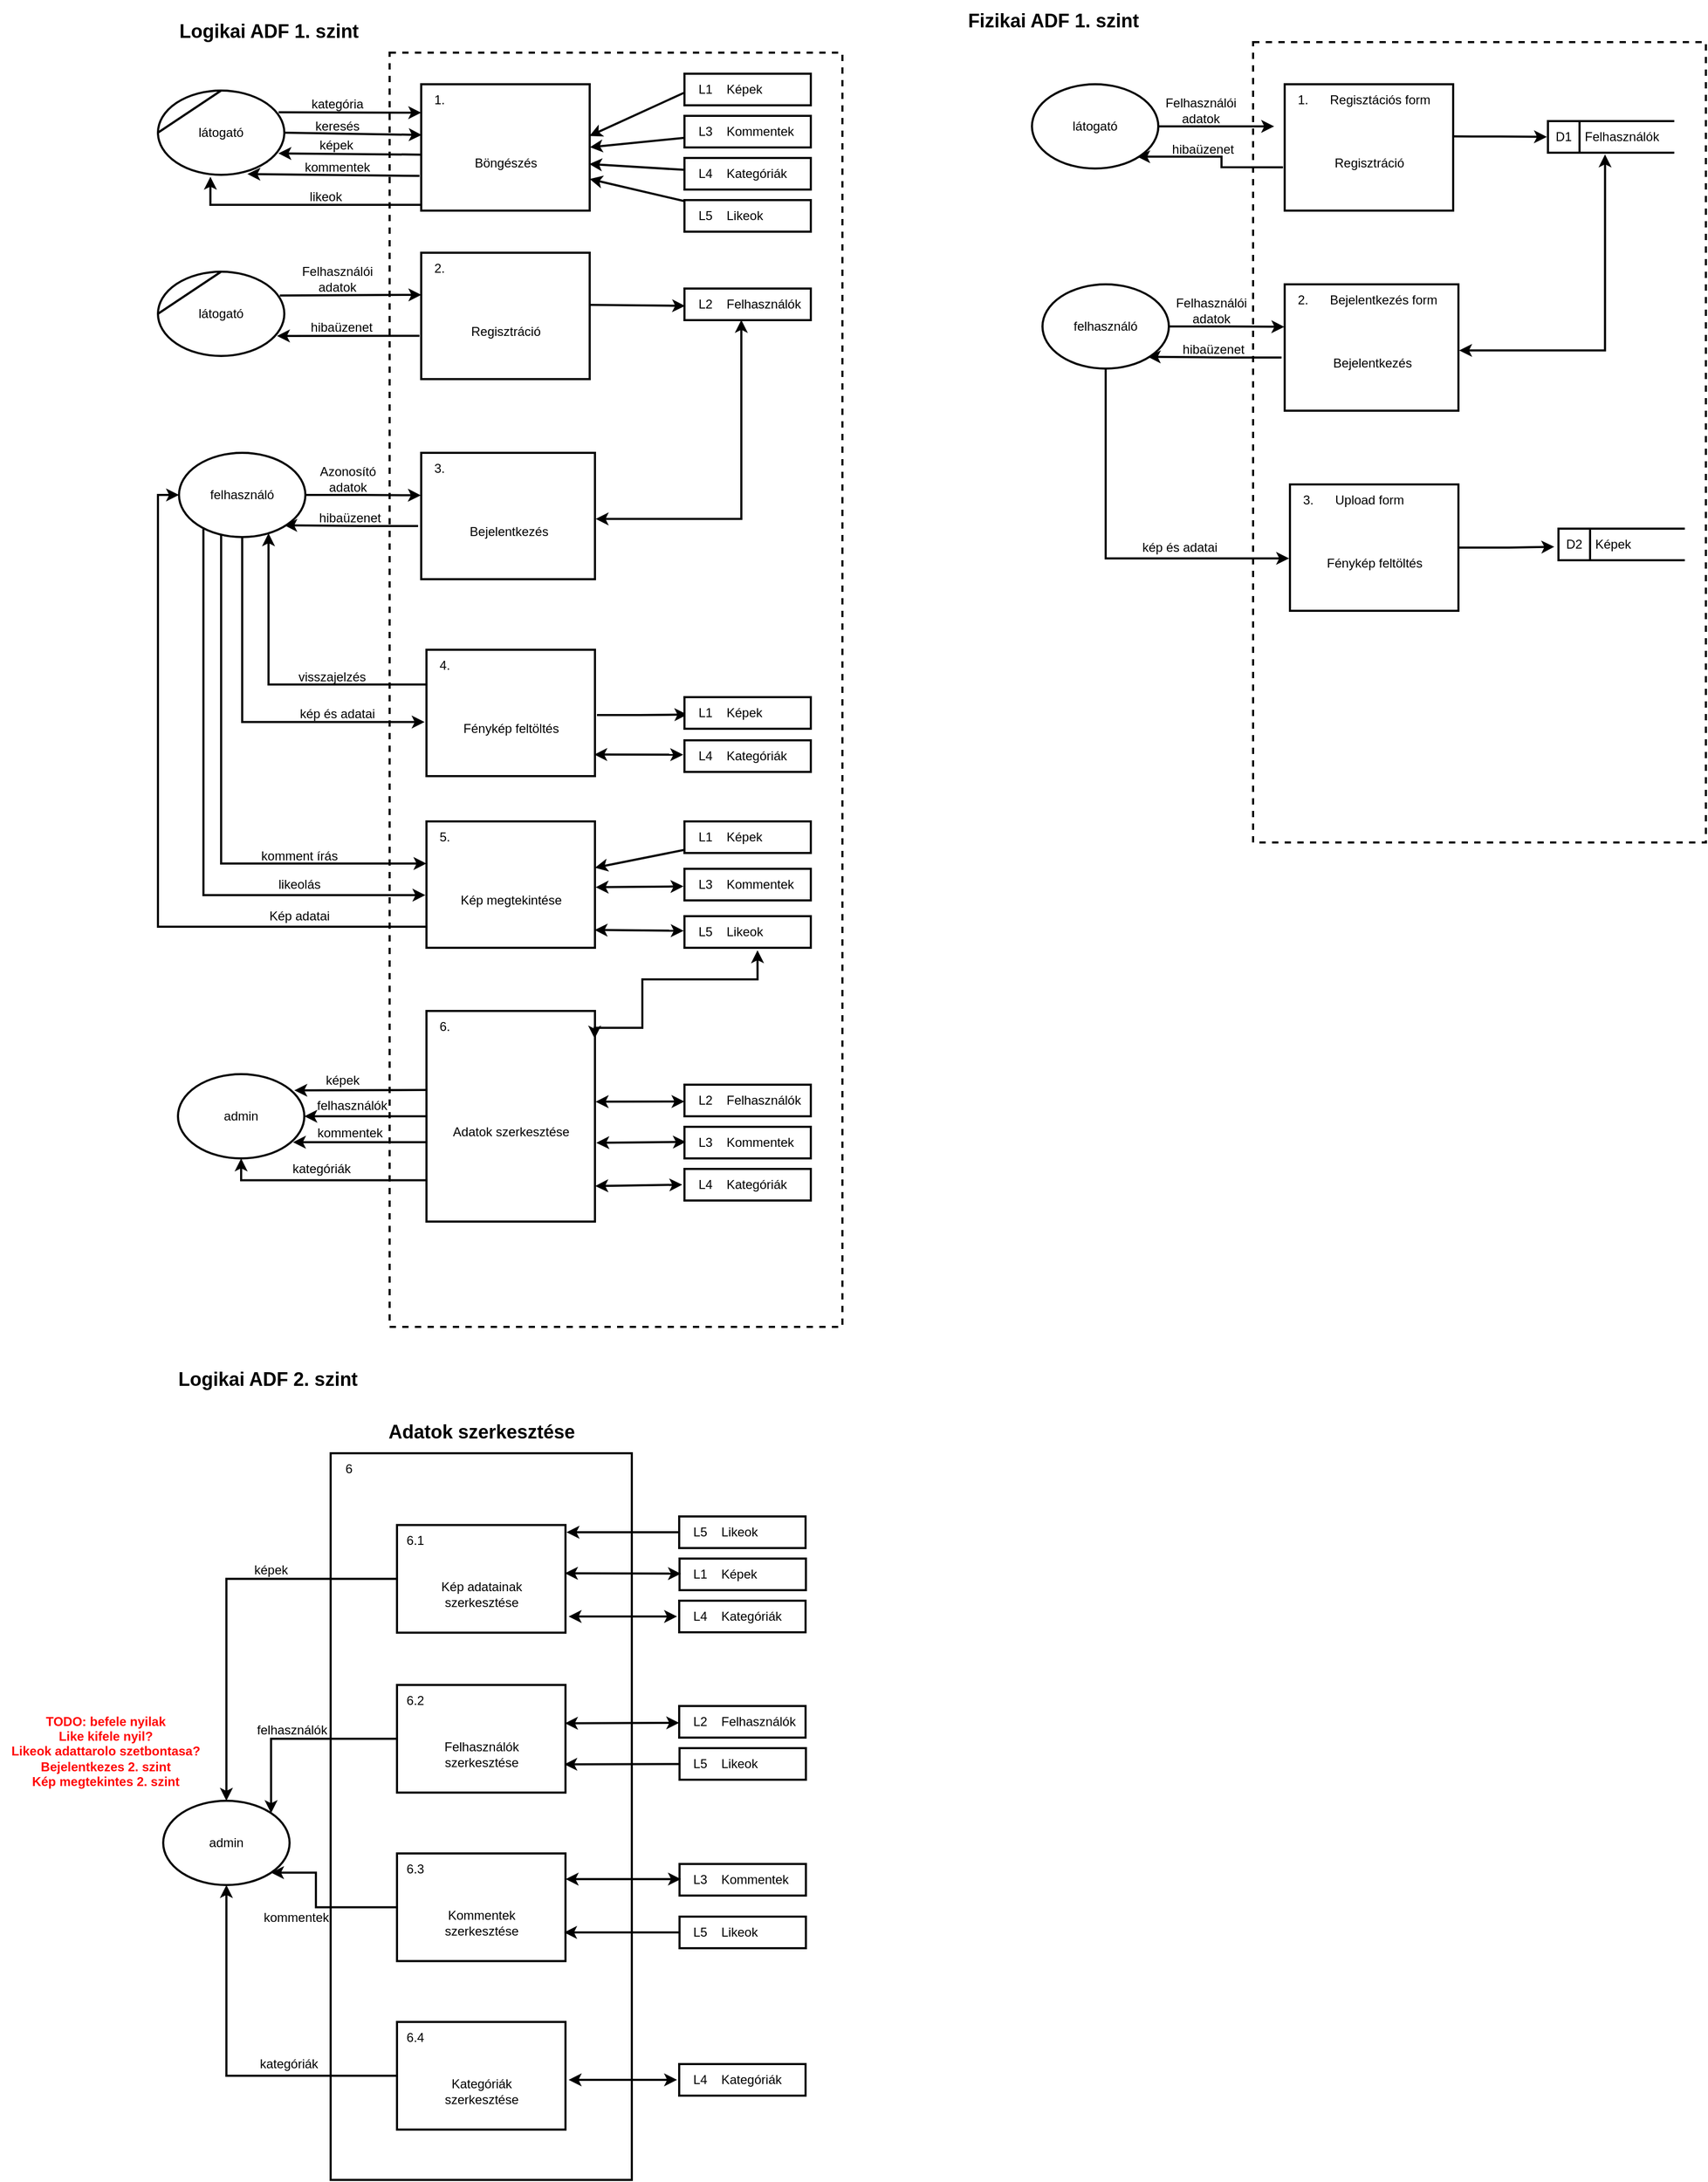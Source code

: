 <mxfile version="20.8.20"><diagram name="Page-1" id="ZGbTsBONetXySzyN1RE0"><mxGraphModel dx="2647" dy="1393" grid="1" gridSize="10" guides="1" tooltips="1" connect="1" arrows="1" fold="1" page="1" pageScale="1" pageWidth="827" pageHeight="1169" math="0" shadow="0"><root><mxCell id="0"/><mxCell id="1" parent="0"/><mxCell id="93cxGxkt2nHSzQ_x2puP-2" value="" style="rounded=0;whiteSpace=wrap;html=1;dashed=1;fillColor=none;container=1;collapsible=0;recursiveResize=0;strokeWidth=2;movable=1;resizable=1;rotatable=1;deletable=1;editable=1;locked=0;connectable=1;" vertex="1" parent="1"><mxGeometry x="280" y="80" width="430" height="760" as="geometry"/></mxCell><mxCell id="93cxGxkt2nHSzQ_x2puP-12" style="edgeStyle=orthogonalEdgeStyle;rounded=0;orthogonalLoop=1;jettySize=auto;html=1;entryX=-0.008;entryY=0.5;entryDx=0;entryDy=0;entryPerimeter=0;strokeWidth=2;exitX=1.001;exitY=0.413;exitDx=0;exitDy=0;exitPerimeter=0;" edge="1" parent="93cxGxkt2nHSzQ_x2puP-2" source="93cxGxkt2nHSzQ_x2puP-17" target="93cxGxkt2nHSzQ_x2puP-10"><mxGeometry relative="1" as="geometry"><mxPoint x="195.0" y="90" as="sourcePoint"/></mxGeometry></mxCell><mxCell id="93cxGxkt2nHSzQ_x2puP-10" value="Felhasználók" style="html=1;dashed=0;whitespace=wrap;shape=mxgraph.dfd.dataStoreID;align=left;spacingLeft=33;container=1;collapsible=0;autosize=0;strokeWidth=2;" vertex="1" parent="93cxGxkt2nHSzQ_x2puP-2"><mxGeometry x="280" y="75" width="120" height="30" as="geometry"/></mxCell><mxCell id="93cxGxkt2nHSzQ_x2puP-11" value="D1" style="text;html=1;strokeColor=none;fillColor=none;align=center;verticalAlign=middle;whiteSpace=wrap;rounded=0;movable=0;resizable=0;rotatable=0;cloneable=0;deletable=0;allowArrows=0;connectable=0;" vertex="1" parent="93cxGxkt2nHSzQ_x2puP-10"><mxGeometry width="30" height="30" as="geometry"/></mxCell><mxCell id="93cxGxkt2nHSzQ_x2puP-17" value="Regisztráció" style="html=1;dashed=0;whitespace=wrap;shape=mxgraph.dfd.process2;align=center;container=1;collapsible=0;spacingTop=30;strokeWidth=2;" vertex="1" parent="93cxGxkt2nHSzQ_x2puP-2"><mxGeometry x="30" y="40" width="160" height="120" as="geometry"/></mxCell><mxCell id="93cxGxkt2nHSzQ_x2puP-18" value="1." style="text;html=1;strokeColor=none;fillColor=none;align=center;verticalAlign=middle;whiteSpace=wrap;rounded=0;connectable=0;allowArrows=0;editable=1;movable=0;resizable=0;rotatable=0;deletable=0;locked=0;cloneable=0;" vertex="1" parent="93cxGxkt2nHSzQ_x2puP-17"><mxGeometry width="35" height="30" as="geometry"/></mxCell><mxCell id="93cxGxkt2nHSzQ_x2puP-19" value="Regisztációs form" style="text;strokeColor=none;fillColor=none;align=left;verticalAlign=middle;whiteSpace=wrap;rounded=0;autosize=1;connectable=0;allowArrows=0;movable=0;resizable=0;rotatable=0;deletable=0;cloneable=0;spacingLeft=6;fontStyle=0;html=1;" vertex="1" parent="93cxGxkt2nHSzQ_x2puP-17"><mxGeometry x="35" width="120" height="30" as="geometry"/></mxCell><mxCell id="93cxGxkt2nHSzQ_x2puP-26" style="edgeStyle=orthogonalEdgeStyle;rounded=0;orthogonalLoop=1;jettySize=auto;html=1;strokeWidth=2;entryX=-0.002;entryY=0.336;entryDx=0;entryDy=0;entryPerimeter=0;" edge="1" parent="93cxGxkt2nHSzQ_x2puP-2" source="93cxGxkt2nHSzQ_x2puP-27" target="93cxGxkt2nHSzQ_x2puP-31"><mxGeometry relative="1" as="geometry"><mxPoint x="30.0" y="270" as="targetPoint"/></mxGeometry></mxCell><mxCell id="93cxGxkt2nHSzQ_x2puP-47" style="edgeStyle=orthogonalEdgeStyle;rounded=0;orthogonalLoop=1;jettySize=auto;html=1;entryX=-0.005;entryY=0.585;entryDx=0;entryDy=0;entryPerimeter=0;strokeColor=default;strokeWidth=2;targetPerimeterSpacing=0;exitX=0.5;exitY=1;exitDx=0;exitDy=0;" edge="1" parent="93cxGxkt2nHSzQ_x2puP-2" source="93cxGxkt2nHSzQ_x2puP-27" target="93cxGxkt2nHSzQ_x2puP-34"><mxGeometry relative="1" as="geometry"/></mxCell><mxCell id="93cxGxkt2nHSzQ_x2puP-27" value="felhasználó" style="ellipse;whiteSpace=wrap;html=1;strokeWidth=2;" vertex="1" parent="93cxGxkt2nHSzQ_x2puP-2"><mxGeometry x="-200" y="230" width="120" height="80" as="geometry"/></mxCell><mxCell id="93cxGxkt2nHSzQ_x2puP-28" value="Felhasználói&lt;br&gt;adatok" style="text;html=1;align=center;verticalAlign=middle;resizable=0;points=[];autosize=1;strokeColor=none;fillColor=none;" vertex="1" parent="93cxGxkt2nHSzQ_x2puP-2"><mxGeometry x="-85" y="235" width="90" height="40" as="geometry"/></mxCell><mxCell id="93cxGxkt2nHSzQ_x2puP-29" style="edgeStyle=orthogonalEdgeStyle;rounded=0;orthogonalLoop=1;jettySize=auto;html=1;entryX=0.833;entryY=0.86;entryDx=0;entryDy=0;entryPerimeter=0;strokeWidth=2;exitX=-0.018;exitY=0.579;exitDx=0;exitDy=0;exitPerimeter=0;" edge="1" parent="93cxGxkt2nHSzQ_x2puP-2" source="93cxGxkt2nHSzQ_x2puP-31" target="93cxGxkt2nHSzQ_x2puP-27"><mxGeometry relative="1" as="geometry"><mxPoint x="28.4" y="298.84" as="sourcePoint"/></mxGeometry></mxCell><mxCell id="93cxGxkt2nHSzQ_x2puP-30" value="hibaüzenet" style="text;html=1;align=center;verticalAlign=middle;resizable=0;points=[];autosize=1;strokeColor=none;fillColor=none;" vertex="1" parent="93cxGxkt2nHSzQ_x2puP-2"><mxGeometry x="-78" y="277" width="80" height="30" as="geometry"/></mxCell><mxCell id="93cxGxkt2nHSzQ_x2puP-31" value="Bejelentkezés" style="html=1;dashed=0;whitespace=wrap;shape=mxgraph.dfd.process;align=center;container=1;collapsible=0;spacingTop=30;strokeWidth=2;" vertex="1" parent="93cxGxkt2nHSzQ_x2puP-2"><mxGeometry x="30" y="230" width="165" height="120" as="geometry"/></mxCell><mxCell id="93cxGxkt2nHSzQ_x2puP-32" value="2." style="text;html=1;strokeColor=none;fillColor=none;align=center;verticalAlign=middle;whiteSpace=wrap;rounded=0;movable=0;resizable=0;rotatable=0;cloneable=0;deletable=0;connectable=0;allowArrows=0;pointerEvents=1;" vertex="1" parent="93cxGxkt2nHSzQ_x2puP-31"><mxGeometry width="35" height="30" as="geometry"/></mxCell><mxCell id="93cxGxkt2nHSzQ_x2puP-33" value="Bejelentkezés form" style="text;html=1;strokeColor=none;fillColor=none;align=left;verticalAlign=middle;whiteSpace=wrap;rounded=0;movable=0;resizable=0;connectable=0;allowArrows=0;rotatable=0;cloneable=0;deletable=0;spacingLeft=6;autosize=1;resizeWidth=0;" vertex="1" parent="93cxGxkt2nHSzQ_x2puP-31"><mxGeometry x="35" width="130" height="30" as="geometry"/></mxCell><mxCell id="93cxGxkt2nHSzQ_x2puP-38" style="edgeStyle=orthogonalEdgeStyle;rounded=0;orthogonalLoop=1;jettySize=auto;html=1;entryX=-0.033;entryY=0.575;entryDx=0;entryDy=0;entryPerimeter=0;strokeWidth=2;" edge="1" parent="93cxGxkt2nHSzQ_x2puP-2" source="93cxGxkt2nHSzQ_x2puP-34" target="93cxGxkt2nHSzQ_x2puP-39"><mxGeometry relative="1" as="geometry"/></mxCell><mxCell id="93cxGxkt2nHSzQ_x2puP-34" value="Fénykép feltöltés" style="html=1;dashed=0;whitespace=wrap;shape=mxgraph.dfd.process;align=center;container=1;collapsible=0;spacingTop=30;strokeWidth=2;" vertex="1" parent="93cxGxkt2nHSzQ_x2puP-2"><mxGeometry x="35" y="420" width="160" height="120" as="geometry"/></mxCell><mxCell id="93cxGxkt2nHSzQ_x2puP-35" value="3." style="text;html=1;strokeColor=none;fillColor=none;align=center;verticalAlign=middle;whiteSpace=wrap;rounded=0;movable=0;resizable=0;rotatable=0;cloneable=0;deletable=0;connectable=0;allowArrows=0;pointerEvents=1;" vertex="1" parent="93cxGxkt2nHSzQ_x2puP-34"><mxGeometry width="35" height="30" as="geometry"/></mxCell><mxCell id="93cxGxkt2nHSzQ_x2puP-36" value="Upload form" style="text;html=1;strokeColor=none;fillColor=none;align=left;verticalAlign=middle;whiteSpace=wrap;rounded=0;movable=0;resizable=0;connectable=0;allowArrows=0;rotatable=0;cloneable=0;deletable=0;spacingLeft=6;autosize=1;resizeWidth=0;" vertex="1" parent="93cxGxkt2nHSzQ_x2puP-34"><mxGeometry x="35" width="90" height="30" as="geometry"/></mxCell><mxCell id="93cxGxkt2nHSzQ_x2puP-39" value="Képek" style="html=1;dashed=0;whitespace=wrap;shape=mxgraph.dfd.dataStoreID;align=left;spacingLeft=33;container=1;collapsible=0;autosize=0;strokeWidth=2;" vertex="1" parent="93cxGxkt2nHSzQ_x2puP-2"><mxGeometry x="290" y="462" width="120" height="30" as="geometry"/></mxCell><mxCell id="93cxGxkt2nHSzQ_x2puP-40" value="D2" style="text;html=1;strokeColor=none;fillColor=none;align=center;verticalAlign=middle;whiteSpace=wrap;rounded=0;movable=0;resizable=0;rotatable=0;cloneable=0;deletable=0;allowArrows=0;connectable=0;" vertex="1" parent="93cxGxkt2nHSzQ_x2puP-39"><mxGeometry width="30" height="30" as="geometry"/></mxCell><mxCell id="93cxGxkt2nHSzQ_x2puP-46" value="" style="endArrow=classic;startArrow=classic;html=1;rounded=0;strokeColor=default;strokeWidth=2;targetPerimeterSpacing=0;entryX=0.452;entryY=1.055;entryDx=0;entryDy=0;entryPerimeter=0;exitX=1.004;exitY=0.523;exitDx=0;exitDy=0;exitPerimeter=0;edgeStyle=orthogonalEdgeStyle;" edge="1" parent="93cxGxkt2nHSzQ_x2puP-2" source="93cxGxkt2nHSzQ_x2puP-31" target="93cxGxkt2nHSzQ_x2puP-10"><mxGeometry width="50" height="50" relative="1" as="geometry"><mxPoint x="110" y="330" as="sourcePoint"/><mxPoint x="160" y="280" as="targetPoint"/></mxGeometry></mxCell><mxCell id="93cxGxkt2nHSzQ_x2puP-13" style="edgeStyle=orthogonalEdgeStyle;rounded=0;orthogonalLoop=1;jettySize=auto;html=1;strokeWidth=2;" edge="1" parent="1" source="93cxGxkt2nHSzQ_x2puP-1"><mxGeometry relative="1" as="geometry"><mxPoint x="300.0" y="160" as="targetPoint"/></mxGeometry></mxCell><mxCell id="93cxGxkt2nHSzQ_x2puP-1" value="látogató" style="ellipse;whiteSpace=wrap;html=1;strokeWidth=2;" vertex="1" parent="1"><mxGeometry x="70" y="120" width="120" height="80" as="geometry"/></mxCell><mxCell id="93cxGxkt2nHSzQ_x2puP-15" value="Felhasználói&lt;br&gt;adatok" style="text;html=1;align=center;verticalAlign=middle;resizable=0;points=[];autosize=1;strokeColor=none;fillColor=none;" vertex="1" parent="1"><mxGeometry x="185" y="125" width="90" height="40" as="geometry"/></mxCell><mxCell id="93cxGxkt2nHSzQ_x2puP-20" style="edgeStyle=orthogonalEdgeStyle;rounded=0;orthogonalLoop=1;jettySize=auto;html=1;entryX=0.833;entryY=0.86;entryDx=0;entryDy=0;entryPerimeter=0;strokeWidth=2;exitX=-0.01;exitY=0.657;exitDx=0;exitDy=0;exitPerimeter=0;" edge="1" parent="1" source="93cxGxkt2nHSzQ_x2puP-17" target="93cxGxkt2nHSzQ_x2puP-1"><mxGeometry relative="1" as="geometry"/></mxCell><mxCell id="93cxGxkt2nHSzQ_x2puP-21" value="hibaüzenet" style="text;html=1;align=center;verticalAlign=middle;resizable=0;points=[];autosize=1;strokeColor=none;fillColor=none;" vertex="1" parent="1"><mxGeometry x="192" y="167" width="80" height="30" as="geometry"/></mxCell><mxCell id="93cxGxkt2nHSzQ_x2puP-48" value="kép és adatai" style="text;html=1;align=center;verticalAlign=middle;resizable=0;points=[];autosize=1;strokeColor=none;fillColor=none;" vertex="1" parent="1"><mxGeometry x="165" y="545" width="90" height="30" as="geometry"/></mxCell><mxCell id="93cxGxkt2nHSzQ_x2puP-49" value="&lt;font style=&quot;font-size: 18px;&quot;&gt;&lt;b&gt;Fizikai ADF 1. szint&lt;/b&gt;&lt;/font&gt;" style="text;html=1;align=center;verticalAlign=middle;resizable=0;points=[];autosize=1;strokeColor=none;fillColor=none;" vertex="1" parent="1"><mxGeometry x="-5" y="40" width="190" height="40" as="geometry"/></mxCell><mxCell id="93cxGxkt2nHSzQ_x2puP-50" value="" style="rounded=0;whiteSpace=wrap;html=1;dashed=1;fillColor=none;container=1;collapsible=0;recursiveResize=0;strokeWidth=2;movable=1;resizable=1;rotatable=1;deletable=1;editable=1;locked=0;connectable=1;" vertex="1" parent="1"><mxGeometry x="-540" y="90" width="430" height="1210" as="geometry"/></mxCell><mxCell id="93cxGxkt2nHSzQ_x2puP-51" style="rounded=0;orthogonalLoop=1;jettySize=auto;html=1;entryX=0.005;entryY=0.548;entryDx=0;entryDy=0;entryPerimeter=0;strokeWidth=2;exitX=1.001;exitY=0.413;exitDx=0;exitDy=0;exitPerimeter=0;" edge="1" parent="93cxGxkt2nHSzQ_x2puP-50" source="93cxGxkt2nHSzQ_x2puP-54" target="93cxGxkt2nHSzQ_x2puP-157"><mxGeometry relative="1" as="geometry"><mxPoint x="195.0" y="240" as="sourcePoint"/><mxPoint x="279.04" y="240" as="targetPoint"/></mxGeometry></mxCell><mxCell id="93cxGxkt2nHSzQ_x2puP-54" value="Regisztráció" style="html=1;dashed=0;whitespace=wrap;shape=mxgraph.dfd.process2;align=center;container=1;collapsible=0;spacingTop=30;strokeWidth=2;" vertex="1" parent="93cxGxkt2nHSzQ_x2puP-50"><mxGeometry x="30" y="190" width="160" height="120" as="geometry"/></mxCell><mxCell id="93cxGxkt2nHSzQ_x2puP-55" value="2." style="text;html=1;strokeColor=none;fillColor=none;align=center;verticalAlign=middle;whiteSpace=wrap;rounded=0;connectable=0;allowArrows=0;editable=1;movable=0;resizable=0;rotatable=0;deletable=0;locked=0;cloneable=0;" vertex="1" parent="93cxGxkt2nHSzQ_x2puP-54"><mxGeometry width="35" height="30" as="geometry"/></mxCell><mxCell id="93cxGxkt2nHSzQ_x2puP-56" value="" style="text;strokeColor=none;fillColor=none;align=left;verticalAlign=middle;whiteSpace=wrap;rounded=0;autosize=1;connectable=0;allowArrows=0;movable=0;resizable=0;rotatable=0;deletable=0;cloneable=0;spacingLeft=6;fontStyle=0;html=1;" vertex="1" parent="93cxGxkt2nHSzQ_x2puP-54"><mxGeometry x="35" y="-5" width="50" height="40" as="geometry"/></mxCell><mxCell id="93cxGxkt2nHSzQ_x2puP-57" style="edgeStyle=orthogonalEdgeStyle;rounded=0;orthogonalLoop=1;jettySize=auto;html=1;strokeWidth=2;entryX=-0.002;entryY=0.336;entryDx=0;entryDy=0;entryPerimeter=0;" edge="1" parent="93cxGxkt2nHSzQ_x2puP-50" source="93cxGxkt2nHSzQ_x2puP-59" target="93cxGxkt2nHSzQ_x2puP-63"><mxGeometry relative="1" as="geometry"><mxPoint x="30.0" y="420" as="targetPoint"/></mxGeometry></mxCell><mxCell id="93cxGxkt2nHSzQ_x2puP-58" style="edgeStyle=orthogonalEdgeStyle;rounded=0;orthogonalLoop=1;jettySize=auto;html=1;entryX=-0.011;entryY=0.572;entryDx=0;entryDy=0;entryPerimeter=0;strokeColor=default;strokeWidth=2;targetPerimeterSpacing=0;exitX=0.5;exitY=1;exitDx=0;exitDy=0;" edge="1" parent="93cxGxkt2nHSzQ_x2puP-50" source="93cxGxkt2nHSzQ_x2puP-59" target="93cxGxkt2nHSzQ_x2puP-82"><mxGeometry relative="1" as="geometry"><mxPoint x="34.2" y="640.2" as="targetPoint"/><Array as="points"><mxPoint x="-140" y="636"/></Array></mxGeometry></mxCell><mxCell id="93cxGxkt2nHSzQ_x2puP-59" value="felhasználó" style="ellipse;whiteSpace=wrap;html=1;strokeWidth=2;" vertex="1" parent="93cxGxkt2nHSzQ_x2puP-50"><mxGeometry x="-200" y="380" width="120" height="80" as="geometry"/></mxCell><mxCell id="93cxGxkt2nHSzQ_x2puP-60" value="Azonosító&lt;br&gt;adatok" style="text;html=1;align=center;verticalAlign=middle;resizable=0;points=[];autosize=1;strokeColor=none;fillColor=none;" vertex="1" parent="93cxGxkt2nHSzQ_x2puP-50"><mxGeometry x="-80" y="385" width="80" height="40" as="geometry"/></mxCell><mxCell id="93cxGxkt2nHSzQ_x2puP-61" style="edgeStyle=orthogonalEdgeStyle;rounded=0;orthogonalLoop=1;jettySize=auto;html=1;entryX=0.833;entryY=0.86;entryDx=0;entryDy=0;entryPerimeter=0;strokeWidth=2;exitX=-0.018;exitY=0.579;exitDx=0;exitDy=0;exitPerimeter=0;" edge="1" parent="93cxGxkt2nHSzQ_x2puP-50" source="93cxGxkt2nHSzQ_x2puP-63" target="93cxGxkt2nHSzQ_x2puP-59"><mxGeometry relative="1" as="geometry"><mxPoint x="28.4" y="448.84" as="sourcePoint"/></mxGeometry></mxCell><mxCell id="93cxGxkt2nHSzQ_x2puP-62" value="hibaüzenet" style="text;html=1;align=center;verticalAlign=middle;resizable=0;points=[];autosize=1;strokeColor=none;fillColor=none;" vertex="1" parent="93cxGxkt2nHSzQ_x2puP-50"><mxGeometry x="-78" y="427" width="80" height="30" as="geometry"/></mxCell><mxCell id="93cxGxkt2nHSzQ_x2puP-63" value="Bejelentkezés" style="html=1;dashed=0;whitespace=wrap;shape=mxgraph.dfd.process;align=center;container=1;collapsible=0;spacingTop=30;strokeWidth=2;" vertex="1" parent="93cxGxkt2nHSzQ_x2puP-50"><mxGeometry x="30" y="380" width="165" height="120" as="geometry"/></mxCell><mxCell id="93cxGxkt2nHSzQ_x2puP-64" value="3." style="text;html=1;strokeColor=none;fillColor=none;align=center;verticalAlign=middle;whiteSpace=wrap;rounded=0;movable=0;resizable=0;rotatable=0;cloneable=0;deletable=0;connectable=0;allowArrows=0;pointerEvents=1;" vertex="1" parent="93cxGxkt2nHSzQ_x2puP-63"><mxGeometry width="35" height="30" as="geometry"/></mxCell><mxCell id="93cxGxkt2nHSzQ_x2puP-65" value="" style="text;html=1;strokeColor=none;fillColor=none;align=left;verticalAlign=middle;whiteSpace=wrap;rounded=0;movable=0;resizable=0;connectable=0;allowArrows=0;rotatable=0;cloneable=0;deletable=0;spacingLeft=6;autosize=1;resizeWidth=0;" vertex="1" parent="93cxGxkt2nHSzQ_x2puP-63"><mxGeometry x="35" y="-5" width="50" height="40" as="geometry"/></mxCell><mxCell id="93cxGxkt2nHSzQ_x2puP-66" style="edgeStyle=orthogonalEdgeStyle;rounded=0;orthogonalLoop=1;jettySize=auto;html=1;entryX=0.023;entryY=0.551;entryDx=0;entryDy=0;entryPerimeter=0;strokeWidth=2;exitX=1.012;exitY=0.517;exitDx=0;exitDy=0;exitPerimeter=0;" edge="1" parent="93cxGxkt2nHSzQ_x2puP-50" source="93cxGxkt2nHSzQ_x2puP-82" target="93cxGxkt2nHSzQ_x2puP-93"><mxGeometry relative="1" as="geometry"><mxPoint x="195" y="630.048" as="sourcePoint"/><mxPoint x="286.04" y="629.25" as="targetPoint"/></mxGeometry></mxCell><mxCell id="93cxGxkt2nHSzQ_x2puP-72" value="" style="endArrow=classic;startArrow=classic;html=1;rounded=0;strokeColor=default;strokeWidth=2;targetPerimeterSpacing=0;entryX=0.45;entryY=0.993;entryDx=0;entryDy=0;entryPerimeter=0;exitX=1.004;exitY=0.523;exitDx=0;exitDy=0;exitPerimeter=0;edgeStyle=orthogonalEdgeStyle;" edge="1" parent="93cxGxkt2nHSzQ_x2puP-50" source="93cxGxkt2nHSzQ_x2puP-63" target="93cxGxkt2nHSzQ_x2puP-157"><mxGeometry width="50" height="50" relative="1" as="geometry"><mxPoint x="110" y="480" as="sourcePoint"/><mxPoint x="334.24" y="256.65" as="targetPoint"/></mxGeometry></mxCell><mxCell id="93cxGxkt2nHSzQ_x2puP-147" style="edgeStyle=orthogonalEdgeStyle;rounded=0;orthogonalLoop=1;jettySize=auto;html=1;entryX=0;entryY=0.5;entryDx=0;entryDy=0;strokeColor=default;strokeWidth=2;fontSize=12;targetPerimeterSpacing=0;" edge="1" parent="93cxGxkt2nHSzQ_x2puP-50" source="93cxGxkt2nHSzQ_x2puP-79" target="93cxGxkt2nHSzQ_x2puP-59"><mxGeometry relative="1" as="geometry"><Array as="points"><mxPoint x="-220" y="830"/><mxPoint x="-220" y="420"/></Array></mxGeometry></mxCell><mxCell id="93cxGxkt2nHSzQ_x2puP-79" value="Kép megtekintése" style="html=1;dashed=0;whitespace=wrap;shape=mxgraph.dfd.process;align=center;container=1;collapsible=0;spacingTop=30;strokeWidth=2;" vertex="1" parent="93cxGxkt2nHSzQ_x2puP-50"><mxGeometry x="35" y="730" width="160" height="120" as="geometry"/></mxCell><mxCell id="93cxGxkt2nHSzQ_x2puP-80" value="5." style="text;html=1;strokeColor=none;fillColor=none;align=center;verticalAlign=middle;whiteSpace=wrap;rounded=0;movable=0;resizable=0;rotatable=0;cloneable=0;deletable=0;connectable=0;allowArrows=0;pointerEvents=1;" vertex="1" parent="93cxGxkt2nHSzQ_x2puP-79"><mxGeometry width="35" height="30" as="geometry"/></mxCell><mxCell id="93cxGxkt2nHSzQ_x2puP-81" value="" style="text;html=1;strokeColor=none;fillColor=none;align=left;verticalAlign=middle;whiteSpace=wrap;rounded=0;movable=0;resizable=0;connectable=0;allowArrows=0;rotatable=0;cloneable=0;deletable=0;spacingLeft=6;autosize=1;resizeWidth=0;" vertex="1" parent="93cxGxkt2nHSzQ_x2puP-79"><mxGeometry x="35" y="-5" width="50" height="40" as="geometry"/></mxCell><mxCell id="93cxGxkt2nHSzQ_x2puP-82" value="Fénykép feltöltés" style="html=1;dashed=0;whitespace=wrap;shape=mxgraph.dfd.process2;align=center;container=1;collapsible=0;spacingTop=30;strokeWidth=2;" vertex="1" parent="93cxGxkt2nHSzQ_x2puP-50"><mxGeometry x="35" y="567" width="160" height="120" as="geometry"/></mxCell><mxCell id="93cxGxkt2nHSzQ_x2puP-83" value="4." style="text;html=1;strokeColor=none;fillColor=none;align=center;verticalAlign=middle;whiteSpace=wrap;rounded=0;connectable=0;allowArrows=0;editable=1;movable=0;resizable=0;rotatable=0;deletable=0;locked=0;cloneable=0;" vertex="1" parent="93cxGxkt2nHSzQ_x2puP-82"><mxGeometry width="35" height="30" as="geometry"/></mxCell><mxCell id="93cxGxkt2nHSzQ_x2puP-84" value="" style="text;strokeColor=none;fillColor=none;align=left;verticalAlign=middle;whiteSpace=wrap;rounded=0;autosize=1;connectable=0;allowArrows=0;movable=0;resizable=0;rotatable=0;deletable=0;cloneable=0;spacingLeft=6;fontStyle=0;html=1;" vertex="1" parent="93cxGxkt2nHSzQ_x2puP-82"><mxGeometry x="35" y="-5" width="50" height="40" as="geometry"/></mxCell><mxCell id="93cxGxkt2nHSzQ_x2puP-95" style="rounded=0;orthogonalLoop=1;jettySize=auto;html=1;strokeColor=default;strokeWidth=2;fontSize=12;targetPerimeterSpacing=0;entryX=0.999;entryY=0.409;entryDx=0;entryDy=0;entryPerimeter=0;exitX=0.001;exitY=0.595;exitDx=0;exitDy=0;exitPerimeter=0;" edge="1" parent="93cxGxkt2nHSzQ_x2puP-50" source="93cxGxkt2nHSzQ_x2puP-91" target="93cxGxkt2nHSzQ_x2puP-105"><mxGeometry relative="1" as="geometry"><mxPoint x="192.5" y="80" as="targetPoint"/></mxGeometry></mxCell><mxCell id="93cxGxkt2nHSzQ_x2puP-91" value="Képek" style="html=1;dashed=0;whitespace=wrap;shape=mxgraph.dfd.dataStoreID2;align=left;spacingLeft=38;container=1;collapsible=0;strokeWidth=2;fontSize=12;" vertex="1" parent="93cxGxkt2nHSzQ_x2puP-50"><mxGeometry x="280" y="20" width="120" height="30" as="geometry"/></mxCell><mxCell id="93cxGxkt2nHSzQ_x2puP-92" value="L1" style="text;html=1;strokeColor=none;fillColor=none;align=center;verticalAlign=middle;whiteSpace=wrap;rounded=0;connectable=0;allowArrows=0;movable=0;resizable=0;rotatable=0;cloneable=0;deletable=0;fontSize=12;" vertex="1" parent="93cxGxkt2nHSzQ_x2puP-91"><mxGeometry x="5" width="30" height="30" as="geometry"/></mxCell><mxCell id="93cxGxkt2nHSzQ_x2puP-93" value="Képek" style="html=1;dashed=0;whitespace=wrap;shape=mxgraph.dfd.dataStoreID2;align=left;spacingLeft=38;container=1;collapsible=0;strokeWidth=2;fontSize=12;" vertex="1" parent="93cxGxkt2nHSzQ_x2puP-50"><mxGeometry x="280" y="612" width="120" height="30" as="geometry"/></mxCell><mxCell id="93cxGxkt2nHSzQ_x2puP-94" value="L1" style="text;html=1;strokeColor=none;fillColor=none;align=center;verticalAlign=middle;whiteSpace=wrap;rounded=0;connectable=0;allowArrows=0;movable=0;resizable=0;rotatable=0;cloneable=0;deletable=0;fontSize=12;" vertex="1" parent="93cxGxkt2nHSzQ_x2puP-93"><mxGeometry x="5" width="30" height="30" as="geometry"/></mxCell><mxCell id="93cxGxkt2nHSzQ_x2puP-96" value="" style="edgeStyle=orthogonalEdgeStyle;rounded=0;orthogonalLoop=1;jettySize=auto;html=1;strokeColor=default;strokeWidth=2;fontSize=12;targetPerimeterSpacing=0;" edge="1" parent="93cxGxkt2nHSzQ_x2puP-50" source="93cxGxkt2nHSzQ_x2puP-82" target="93cxGxkt2nHSzQ_x2puP-59"><mxGeometry relative="1" as="geometry"><mxPoint x="-115" y="462" as="targetPoint"/><Array as="points"><mxPoint x="-115" y="600"/></Array></mxGeometry></mxCell><mxCell id="93cxGxkt2nHSzQ_x2puP-100" style="edgeStyle=orthogonalEdgeStyle;rounded=0;orthogonalLoop=1;jettySize=auto;html=1;strokeColor=default;strokeWidth=2;targetPerimeterSpacing=0;" edge="1" parent="93cxGxkt2nHSzQ_x2puP-50" source="93cxGxkt2nHSzQ_x2puP-59" target="93cxGxkt2nHSzQ_x2puP-79"><mxGeometry relative="1" as="geometry"><mxPoint x="-160" y="475" as="sourcePoint"/><mxPoint x="13" y="651" as="targetPoint"/><Array as="points"><mxPoint x="-160" y="770"/></Array></mxGeometry></mxCell><mxCell id="93cxGxkt2nHSzQ_x2puP-105" value="Böngészés" style="html=1;dashed=0;whitespace=wrap;shape=mxgraph.dfd.process2;align=center;container=1;collapsible=0;spacingTop=30;strokeWidth=2;" vertex="1" parent="93cxGxkt2nHSzQ_x2puP-50"><mxGeometry x="30" y="30" width="160" height="120" as="geometry"/></mxCell><mxCell id="93cxGxkt2nHSzQ_x2puP-106" value="1." style="text;html=1;strokeColor=none;fillColor=none;align=center;verticalAlign=middle;whiteSpace=wrap;rounded=0;connectable=0;allowArrows=0;editable=1;movable=0;resizable=0;rotatable=0;deletable=0;locked=0;cloneable=0;" vertex="1" parent="93cxGxkt2nHSzQ_x2puP-105"><mxGeometry width="35" height="30" as="geometry"/></mxCell><mxCell id="93cxGxkt2nHSzQ_x2puP-107" value="" style="text;strokeColor=none;fillColor=none;align=left;verticalAlign=middle;whiteSpace=wrap;rounded=0;autosize=1;connectable=0;allowArrows=0;movable=0;resizable=0;rotatable=0;deletable=0;cloneable=0;spacingLeft=6;fontStyle=0;html=1;" vertex="1" parent="93cxGxkt2nHSzQ_x2puP-105"><mxGeometry x="35" y="-5" width="50" height="40" as="geometry"/></mxCell><mxCell id="93cxGxkt2nHSzQ_x2puP-114" style="edgeStyle=none;rounded=0;orthogonalLoop=1;jettySize=auto;html=1;entryX=1.001;entryY=0.498;entryDx=0;entryDy=0;entryPerimeter=0;strokeColor=default;strokeWidth=2;fontSize=12;targetPerimeterSpacing=0;" edge="1" parent="93cxGxkt2nHSzQ_x2puP-50" source="93cxGxkt2nHSzQ_x2puP-108" target="93cxGxkt2nHSzQ_x2puP-105"><mxGeometry relative="1" as="geometry"/></mxCell><mxCell id="93cxGxkt2nHSzQ_x2puP-108" value="Kommentek" style="html=1;dashed=0;whitespace=wrap;shape=mxgraph.dfd.dataStoreID2;align=left;spacingLeft=38;container=1;collapsible=0;strokeWidth=2;fontSize=12;" vertex="1" parent="93cxGxkt2nHSzQ_x2puP-50"><mxGeometry x="280" y="60" width="120" height="30" as="geometry"/></mxCell><mxCell id="93cxGxkt2nHSzQ_x2puP-109" value="L3" style="text;html=1;strokeColor=none;fillColor=none;align=center;verticalAlign=middle;whiteSpace=wrap;rounded=0;connectable=0;allowArrows=0;movable=0;resizable=0;rotatable=0;cloneable=0;deletable=0;fontSize=12;" vertex="1" parent="93cxGxkt2nHSzQ_x2puP-108"><mxGeometry x="5" width="30" height="30" as="geometry"/></mxCell><mxCell id="93cxGxkt2nHSzQ_x2puP-110" value="Kommentek" style="html=1;dashed=0;whitespace=wrap;shape=mxgraph.dfd.dataStoreID2;align=left;spacingLeft=38;container=1;collapsible=0;strokeWidth=2;fontSize=12;" vertex="1" parent="93cxGxkt2nHSzQ_x2puP-50"><mxGeometry x="280" y="775" width="120" height="30" as="geometry"/></mxCell><mxCell id="93cxGxkt2nHSzQ_x2puP-111" value="L3" style="text;html=1;strokeColor=none;fillColor=none;align=center;verticalAlign=middle;whiteSpace=wrap;rounded=0;connectable=0;allowArrows=0;movable=0;resizable=0;rotatable=0;cloneable=0;deletable=0;fontSize=12;" vertex="1" parent="93cxGxkt2nHSzQ_x2puP-110"><mxGeometry x="5" width="30" height="30" as="geometry"/></mxCell><mxCell id="93cxGxkt2nHSzQ_x2puP-127" style="edgeStyle=none;rounded=0;orthogonalLoop=1;jettySize=auto;html=1;strokeColor=default;strokeWidth=2;fontSize=12;targetPerimeterSpacing=0;" edge="1" parent="93cxGxkt2nHSzQ_x2puP-50" source="93cxGxkt2nHSzQ_x2puP-125" target="93cxGxkt2nHSzQ_x2puP-79"><mxGeometry relative="1" as="geometry"/></mxCell><mxCell id="93cxGxkt2nHSzQ_x2puP-125" value="Képek" style="html=1;dashed=0;whitespace=wrap;shape=mxgraph.dfd.dataStoreID2;align=left;spacingLeft=38;container=1;collapsible=0;strokeWidth=2;fontSize=12;" vertex="1" parent="93cxGxkt2nHSzQ_x2puP-50"><mxGeometry x="280" y="730" width="120" height="30" as="geometry"/></mxCell><mxCell id="93cxGxkt2nHSzQ_x2puP-126" value="L1" style="text;html=1;strokeColor=none;fillColor=none;align=center;verticalAlign=middle;whiteSpace=wrap;rounded=0;connectable=0;allowArrows=0;movable=0;resizable=0;rotatable=0;cloneable=0;deletable=0;fontSize=12;" vertex="1" parent="93cxGxkt2nHSzQ_x2puP-125"><mxGeometry x="5" width="30" height="30" as="geometry"/></mxCell><mxCell id="93cxGxkt2nHSzQ_x2puP-130" value="" style="endArrow=classic;startArrow=classic;html=1;rounded=0;strokeColor=default;strokeWidth=2;fontSize=12;targetPerimeterSpacing=0;entryX=-0.01;entryY=0.456;entryDx=0;entryDy=0;entryPerimeter=0;exitX=0.996;exitY=0.829;exitDx=0;exitDy=0;exitPerimeter=0;" edge="1" parent="93cxGxkt2nHSzQ_x2puP-50" source="93cxGxkt2nHSzQ_x2puP-82" target="93cxGxkt2nHSzQ_x2puP-136"><mxGeometry width="50" height="50" relative="1" as="geometry"><mxPoint x="150" y="740" as="sourcePoint"/><mxPoint x="278.8" y="666.44" as="targetPoint"/></mxGeometry></mxCell><mxCell id="93cxGxkt2nHSzQ_x2puP-123" style="edgeStyle=orthogonalEdgeStyle;rounded=0;orthogonalLoop=1;jettySize=auto;html=1;strokeColor=default;strokeWidth=2;targetPerimeterSpacing=0;exitX=0.193;exitY=0.904;exitDx=0;exitDy=0;exitPerimeter=0;" edge="1" parent="93cxGxkt2nHSzQ_x2puP-50" source="93cxGxkt2nHSzQ_x2puP-59"><mxGeometry relative="1" as="geometry"><mxPoint x="-177.5" y="460" as="sourcePoint"/><mxPoint x="34" y="800" as="targetPoint"/><Array as="points"><mxPoint x="-177" y="800"/><mxPoint x="34" y="800"/></Array></mxGeometry></mxCell><mxCell id="93cxGxkt2nHSzQ_x2puP-135" style="edgeStyle=none;rounded=0;orthogonalLoop=1;jettySize=auto;html=1;entryX=0.997;entryY=0.631;entryDx=0;entryDy=0;entryPerimeter=0;strokeColor=default;strokeWidth=2;fontSize=12;targetPerimeterSpacing=0;" edge="1" parent="93cxGxkt2nHSzQ_x2puP-50" source="93cxGxkt2nHSzQ_x2puP-133" target="93cxGxkt2nHSzQ_x2puP-105"><mxGeometry relative="1" as="geometry"/></mxCell><mxCell id="93cxGxkt2nHSzQ_x2puP-133" value="Kategóriák" style="html=1;dashed=0;whitespace=wrap;shape=mxgraph.dfd.dataStoreID2;align=left;spacingLeft=38;container=1;collapsible=0;strokeWidth=2;fontSize=12;" vertex="1" parent="93cxGxkt2nHSzQ_x2puP-50"><mxGeometry x="280" y="100" width="120" height="30" as="geometry"/></mxCell><mxCell id="93cxGxkt2nHSzQ_x2puP-134" value="L4" style="text;html=1;strokeColor=none;fillColor=none;align=center;verticalAlign=middle;whiteSpace=wrap;rounded=0;connectable=0;allowArrows=0;movable=0;resizable=0;rotatable=0;cloneable=0;deletable=0;fontSize=12;" vertex="1" parent="93cxGxkt2nHSzQ_x2puP-133"><mxGeometry x="5" width="30" height="30" as="geometry"/></mxCell><mxCell id="93cxGxkt2nHSzQ_x2puP-136" value="Kategóriák" style="html=1;dashed=0;whitespace=wrap;shape=mxgraph.dfd.dataStoreID2;align=left;spacingLeft=38;container=1;collapsible=0;strokeWidth=2;fontSize=12;" vertex="1" parent="93cxGxkt2nHSzQ_x2puP-50"><mxGeometry x="280" y="653" width="120" height="30" as="geometry"/></mxCell><mxCell id="93cxGxkt2nHSzQ_x2puP-137" value="L4" style="text;html=1;strokeColor=none;fillColor=none;align=center;verticalAlign=middle;whiteSpace=wrap;rounded=0;connectable=0;allowArrows=0;movable=0;resizable=0;rotatable=0;cloneable=0;deletable=0;fontSize=12;" vertex="1" parent="93cxGxkt2nHSzQ_x2puP-136"><mxGeometry x="5" width="30" height="30" as="geometry"/></mxCell><mxCell id="93cxGxkt2nHSzQ_x2puP-138" value="" style="endArrow=classic;startArrow=classic;html=1;rounded=0;strokeColor=default;strokeWidth=2;fontSize=12;targetPerimeterSpacing=0;exitX=1.004;exitY=0.521;exitDx=0;exitDy=0;exitPerimeter=0;fontStyle=4;entryX=-0.008;entryY=0.556;entryDx=0;entryDy=0;entryPerimeter=0;" edge="1" parent="93cxGxkt2nHSzQ_x2puP-50" source="93cxGxkt2nHSzQ_x2puP-79" target="93cxGxkt2nHSzQ_x2puP-110"><mxGeometry width="50" height="50" relative="1" as="geometry"><mxPoint x="190" y="930" as="sourcePoint"/><mxPoint x="240" y="880" as="targetPoint"/></mxGeometry></mxCell><mxCell id="93cxGxkt2nHSzQ_x2puP-139" value="Likeok" style="html=1;dashed=0;whitespace=wrap;shape=mxgraph.dfd.dataStoreID2;align=left;spacingLeft=38;container=1;collapsible=0;strokeWidth=2;fontSize=12;" vertex="1" parent="93cxGxkt2nHSzQ_x2puP-50"><mxGeometry x="280" y="820" width="120" height="30" as="geometry"/></mxCell><mxCell id="93cxGxkt2nHSzQ_x2puP-140" value="L5" style="text;html=1;strokeColor=none;fillColor=none;align=center;verticalAlign=middle;whiteSpace=wrap;rounded=0;connectable=0;allowArrows=0;movable=0;resizable=0;rotatable=0;cloneable=0;deletable=0;fontSize=12;" vertex="1" parent="93cxGxkt2nHSzQ_x2puP-139"><mxGeometry x="5" width="30" height="30" as="geometry"/></mxCell><mxCell id="93cxGxkt2nHSzQ_x2puP-141" value="" style="endArrow=classic;startArrow=classic;html=1;rounded=0;strokeColor=default;strokeWidth=2;fontSize=12;targetPerimeterSpacing=0;exitX=0.998;exitY=0.859;exitDx=0;exitDy=0;exitPerimeter=0;fontStyle=4;entryX=-0.006;entryY=0.463;entryDx=0;entryDy=0;entryPerimeter=0;" edge="1" parent="93cxGxkt2nHSzQ_x2puP-50" source="93cxGxkt2nHSzQ_x2puP-79" target="93cxGxkt2nHSzQ_x2puP-139"><mxGeometry width="50" height="50" relative="1" as="geometry"><mxPoint x="195" y="835.5" as="sourcePoint"/><mxPoint x="278" y="834.5" as="targetPoint"/></mxGeometry></mxCell><mxCell id="93cxGxkt2nHSzQ_x2puP-144" style="edgeStyle=none;rounded=0;orthogonalLoop=1;jettySize=auto;html=1;entryX=1;entryY=0.75;entryDx=0;entryDy=0;entryPerimeter=0;strokeColor=default;strokeWidth=2;fontSize=12;targetPerimeterSpacing=0;" edge="1" parent="93cxGxkt2nHSzQ_x2puP-50" source="93cxGxkt2nHSzQ_x2puP-142" target="93cxGxkt2nHSzQ_x2puP-105"><mxGeometry relative="1" as="geometry"/></mxCell><mxCell id="93cxGxkt2nHSzQ_x2puP-142" value="Likeok" style="html=1;dashed=0;whitespace=wrap;shape=mxgraph.dfd.dataStoreID2;align=left;spacingLeft=38;container=1;collapsible=0;strokeWidth=2;fontSize=12;" vertex="1" parent="93cxGxkt2nHSzQ_x2puP-50"><mxGeometry x="280" y="140" width="120" height="30" as="geometry"/></mxCell><mxCell id="93cxGxkt2nHSzQ_x2puP-143" value="L5" style="text;html=1;strokeColor=none;fillColor=none;align=center;verticalAlign=middle;whiteSpace=wrap;rounded=0;connectable=0;allowArrows=0;movable=0;resizable=0;rotatable=0;cloneable=0;deletable=0;fontSize=12;" vertex="1" parent="93cxGxkt2nHSzQ_x2puP-142"><mxGeometry x="5" width="30" height="30" as="geometry"/></mxCell><mxCell id="93cxGxkt2nHSzQ_x2puP-150" value="Adatok szerkesztése" style="html=1;dashed=0;whitespace=wrap;shape=mxgraph.dfd.process;align=center;container=1;collapsible=0;spacingTop=30;strokeWidth=2;" vertex="1" parent="93cxGxkt2nHSzQ_x2puP-50"><mxGeometry x="35" y="910" width="160" height="200" as="geometry"/></mxCell><mxCell id="93cxGxkt2nHSzQ_x2puP-151" value="6." style="text;html=1;strokeColor=none;fillColor=none;align=center;verticalAlign=middle;whiteSpace=wrap;rounded=0;movable=0;resizable=0;rotatable=0;cloneable=0;deletable=0;connectable=0;allowArrows=0;pointerEvents=1;" vertex="1" parent="93cxGxkt2nHSzQ_x2puP-150"><mxGeometry width="35" height="30" as="geometry"/></mxCell><mxCell id="93cxGxkt2nHSzQ_x2puP-152" value="" style="text;html=1;strokeColor=none;fillColor=none;align=left;verticalAlign=middle;whiteSpace=wrap;rounded=0;movable=0;resizable=0;connectable=0;allowArrows=0;rotatable=0;cloneable=0;deletable=0;spacingLeft=6;autosize=1;resizeWidth=0;" vertex="1" parent="93cxGxkt2nHSzQ_x2puP-150"><mxGeometry x="35" y="-5" width="50" height="40" as="geometry"/></mxCell><mxCell id="93cxGxkt2nHSzQ_x2puP-155" value="Felhasználók" style="html=1;dashed=0;whitespace=wrap;shape=mxgraph.dfd.dataStoreID2;align=left;spacingLeft=38;container=1;collapsible=0;strokeWidth=2;fontSize=12;" vertex="1" parent="93cxGxkt2nHSzQ_x2puP-50"><mxGeometry x="280" y="980" width="120" height="30" as="geometry"/></mxCell><mxCell id="93cxGxkt2nHSzQ_x2puP-156" value="L2" style="text;html=1;strokeColor=none;fillColor=none;align=center;verticalAlign=middle;whiteSpace=wrap;rounded=0;connectable=0;allowArrows=0;movable=0;resizable=0;rotatable=0;cloneable=0;deletable=0;fontSize=12;" vertex="1" parent="93cxGxkt2nHSzQ_x2puP-155"><mxGeometry x="5" width="30" height="30" as="geometry"/></mxCell><mxCell id="93cxGxkt2nHSzQ_x2puP-157" value="Felhasználók" style="html=1;dashed=0;whitespace=wrap;shape=mxgraph.dfd.dataStoreID2;align=left;spacingLeft=38;container=1;collapsible=0;strokeWidth=2;fontSize=12;" vertex="1" parent="93cxGxkt2nHSzQ_x2puP-50"><mxGeometry x="280" y="224" width="120" height="30" as="geometry"/></mxCell><mxCell id="93cxGxkt2nHSzQ_x2puP-158" value="L2" style="text;html=1;strokeColor=none;fillColor=none;align=center;verticalAlign=middle;whiteSpace=wrap;rounded=0;connectable=0;allowArrows=0;movable=0;resizable=0;rotatable=0;cloneable=0;deletable=0;fontSize=12;" vertex="1" parent="93cxGxkt2nHSzQ_x2puP-157"><mxGeometry x="5" width="30" height="30" as="geometry"/></mxCell><mxCell id="93cxGxkt2nHSzQ_x2puP-159" value="Kommentek" style="html=1;dashed=0;whitespace=wrap;shape=mxgraph.dfd.dataStoreID2;align=left;spacingLeft=38;container=1;collapsible=0;strokeWidth=2;fontSize=12;" vertex="1" parent="93cxGxkt2nHSzQ_x2puP-50"><mxGeometry x="280" y="1020" width="120" height="30" as="geometry"/></mxCell><mxCell id="93cxGxkt2nHSzQ_x2puP-160" value="L3" style="text;html=1;strokeColor=none;fillColor=none;align=center;verticalAlign=middle;whiteSpace=wrap;rounded=0;connectable=0;allowArrows=0;movable=0;resizable=0;rotatable=0;cloneable=0;deletable=0;fontSize=12;" vertex="1" parent="93cxGxkt2nHSzQ_x2puP-159"><mxGeometry x="5" width="30" height="30" as="geometry"/></mxCell><mxCell id="93cxGxkt2nHSzQ_x2puP-161" value="Kategóriák" style="html=1;dashed=0;whitespace=wrap;shape=mxgraph.dfd.dataStoreID2;align=left;spacingLeft=38;container=1;collapsible=0;strokeWidth=2;fontSize=12;" vertex="1" parent="93cxGxkt2nHSzQ_x2puP-50"><mxGeometry x="280" y="1060" width="120" height="30" as="geometry"/></mxCell><mxCell id="93cxGxkt2nHSzQ_x2puP-162" value="L4" style="text;html=1;strokeColor=none;fillColor=none;align=center;verticalAlign=middle;whiteSpace=wrap;rounded=0;connectable=0;allowArrows=0;movable=0;resizable=0;rotatable=0;cloneable=0;deletable=0;fontSize=12;" vertex="1" parent="93cxGxkt2nHSzQ_x2puP-161"><mxGeometry x="5" width="30" height="30" as="geometry"/></mxCell><mxCell id="93cxGxkt2nHSzQ_x2puP-164" value="" style="endArrow=classic;startArrow=classic;html=1;rounded=0;strokeColor=default;strokeWidth=2;fontSize=12;targetPerimeterSpacing=0;exitX=1.004;exitY=0.431;exitDx=0;exitDy=0;exitPerimeter=0;fontStyle=4;entryX=0;entryY=0.533;entryDx=0;entryDy=0;entryPerimeter=0;" edge="1" parent="93cxGxkt2nHSzQ_x2puP-50" source="93cxGxkt2nHSzQ_x2puP-150" target="93cxGxkt2nHSzQ_x2puP-155"><mxGeometry width="50" height="50" relative="1" as="geometry"><mxPoint x="206" y="953" as="sourcePoint"/><mxPoint x="291" y="934" as="targetPoint"/></mxGeometry></mxCell><mxCell id="93cxGxkt2nHSzQ_x2puP-165" value="" style="endArrow=classic;startArrow=classic;html=1;rounded=0;strokeColor=default;strokeWidth=2;fontSize=12;targetPerimeterSpacing=0;exitX=1.008;exitY=0.626;exitDx=0;exitDy=0;exitPerimeter=0;fontStyle=4;entryX=0.011;entryY=0.478;entryDx=0;entryDy=0;entryPerimeter=0;" edge="1" parent="93cxGxkt2nHSzQ_x2puP-50" source="93cxGxkt2nHSzQ_x2puP-150" target="93cxGxkt2nHSzQ_x2puP-159"><mxGeometry width="50" height="50" relative="1" as="geometry"><mxPoint x="195" y="1000" as="sourcePoint"/><mxPoint x="279" y="1010" as="targetPoint"/></mxGeometry></mxCell><mxCell id="93cxGxkt2nHSzQ_x2puP-166" value="" style="endArrow=classic;startArrow=classic;html=1;rounded=0;strokeColor=default;strokeWidth=2;fontSize=12;targetPerimeterSpacing=0;exitX=1.002;exitY=0.831;exitDx=0;exitDy=0;exitPerimeter=0;fontStyle=4;entryX=-0.017;entryY=0.5;entryDx=0;entryDy=0;entryPerimeter=0;" edge="1" parent="93cxGxkt2nHSzQ_x2puP-50" source="93cxGxkt2nHSzQ_x2puP-150" target="93cxGxkt2nHSzQ_x2puP-161"><mxGeometry width="50" height="50" relative="1" as="geometry"><mxPoint x="205" y="1003" as="sourcePoint"/><mxPoint x="291" y="1014" as="targetPoint"/></mxGeometry></mxCell><mxCell id="93cxGxkt2nHSzQ_x2puP-167" value="" style="endArrow=classic;startArrow=classic;html=1;rounded=0;strokeColor=default;strokeWidth=2;fontSize=12;targetPerimeterSpacing=0;exitX=0.998;exitY=0.131;exitDx=0;exitDy=0;exitPerimeter=0;fontStyle=4;entryX=0.578;entryY=1.078;entryDx=0;entryDy=0;entryPerimeter=0;edgeStyle=orthogonalEdgeStyle;" edge="1" parent="93cxGxkt2nHSzQ_x2puP-50" source="93cxGxkt2nHSzQ_x2puP-150" target="93cxGxkt2nHSzQ_x2puP-139"><mxGeometry width="50" height="50" relative="1" as="geometry"><mxPoint x="206" y="953" as="sourcePoint"/><mxPoint x="291" y="934" as="targetPoint"/><Array as="points"><mxPoint x="240" y="926"/><mxPoint x="240" y="880"/><mxPoint x="349" y="880"/></Array></mxGeometry></mxCell><mxCell id="93cxGxkt2nHSzQ_x2puP-73" style="rounded=0;orthogonalLoop=1;jettySize=auto;html=1;strokeWidth=2;entryX=0.001;entryY=0.333;entryDx=0;entryDy=0;entryPerimeter=0;exitX=0.964;exitY=0.283;exitDx=0;exitDy=0;exitPerimeter=0;" edge="1" parent="1" source="93cxGxkt2nHSzQ_x2puP-116" target="93cxGxkt2nHSzQ_x2puP-54"><mxGeometry relative="1" as="geometry"><mxPoint x="-520.0" y="330" as="targetPoint"/><mxPoint x="-630" y="330" as="sourcePoint"/></mxGeometry></mxCell><mxCell id="93cxGxkt2nHSzQ_x2puP-75" value="Felhasználói&lt;br&gt;adatok" style="text;html=1;align=center;verticalAlign=middle;resizable=0;points=[];autosize=1;strokeColor=none;fillColor=none;" vertex="1" parent="1"><mxGeometry x="-635" y="285" width="90" height="40" as="geometry"/></mxCell><mxCell id="93cxGxkt2nHSzQ_x2puP-76" style="rounded=0;orthogonalLoop=1;jettySize=auto;html=1;strokeWidth=2;exitX=-0.01;exitY=0.657;exitDx=0;exitDy=0;exitPerimeter=0;entryX=0.942;entryY=0.763;entryDx=0;entryDy=0;entryPerimeter=0;" edge="1" parent="1" source="93cxGxkt2nHSzQ_x2puP-54" target="93cxGxkt2nHSzQ_x2puP-116"><mxGeometry relative="1" as="geometry"><mxPoint x="-640" y="369" as="targetPoint"/></mxGeometry></mxCell><mxCell id="93cxGxkt2nHSzQ_x2puP-77" value="hibaüzenet" style="text;html=1;align=center;verticalAlign=middle;resizable=0;points=[];autosize=1;strokeColor=none;fillColor=none;" vertex="1" parent="1"><mxGeometry x="-626" y="336" width="80" height="30" as="geometry"/></mxCell><mxCell id="93cxGxkt2nHSzQ_x2puP-78" value="kép és adatai" style="text;html=1;align=center;verticalAlign=middle;resizable=0;points=[];autosize=1;strokeColor=none;fillColor=none;" vertex="1" parent="1"><mxGeometry x="-635" y="703" width="90" height="30" as="geometry"/></mxCell><mxCell id="93cxGxkt2nHSzQ_x2puP-98" style="rounded=0;orthogonalLoop=1;jettySize=auto;html=1;strokeColor=default;strokeWidth=2;fontSize=12;targetPerimeterSpacing=0;exitX=0.955;exitY=0.258;exitDx=0;exitDy=0;exitPerimeter=0;" edge="1" parent="1" source="93cxGxkt2nHSzQ_x2puP-115"><mxGeometry relative="1" as="geometry"><mxPoint x="-632.16" y="170.48" as="sourcePoint"/><mxPoint x="-510" y="147" as="targetPoint"/></mxGeometry></mxCell><mxCell id="93cxGxkt2nHSzQ_x2puP-97" value="visszajelzés" style="text;html=1;align=center;verticalAlign=middle;resizable=0;points=[];autosize=1;strokeColor=none;fillColor=none;fontSize=12;" vertex="1" parent="1"><mxGeometry x="-640" y="668" width="90" height="30" as="geometry"/></mxCell><mxCell id="93cxGxkt2nHSzQ_x2puP-99" value="kategória" style="text;html=1;align=center;verticalAlign=middle;resizable=0;points=[];autosize=1;strokeColor=none;fillColor=none;fontSize=12;" vertex="1" parent="1"><mxGeometry x="-625" y="124" width="70" height="30" as="geometry"/></mxCell><mxCell id="93cxGxkt2nHSzQ_x2puP-101" value="komment írás" style="text;html=1;align=center;verticalAlign=middle;resizable=0;points=[];autosize=1;strokeColor=none;fillColor=none;fontSize=12;" vertex="1" parent="1"><mxGeometry x="-676" y="838" width="100" height="30" as="geometry"/></mxCell><mxCell id="93cxGxkt2nHSzQ_x2puP-102" style="rounded=0;orthogonalLoop=1;jettySize=auto;html=1;entryX=0.953;entryY=0.746;entryDx=0;entryDy=0;strokeColor=default;strokeWidth=2;fontSize=12;targetPerimeterSpacing=0;exitX=-0.003;exitY=0.557;exitDx=0;exitDy=0;exitPerimeter=0;entryPerimeter=0;" edge="1" parent="1" source="93cxGxkt2nHSzQ_x2puP-105" target="93cxGxkt2nHSzQ_x2puP-115"><mxGeometry relative="1" as="geometry"><mxPoint x="-509.42" y="210.84" as="sourcePoint"/><mxPoint x="-647.574" y="210.284" as="targetPoint"/></mxGeometry></mxCell><mxCell id="93cxGxkt2nHSzQ_x2puP-103" value="képek" style="text;html=1;align=center;verticalAlign=middle;resizable=0;points=[];autosize=1;strokeColor=none;fillColor=none;fontSize=12;" vertex="1" parent="1"><mxGeometry x="-621" y="163" width="60" height="30" as="geometry"/></mxCell><mxCell id="93cxGxkt2nHSzQ_x2puP-112" value="&lt;font style=&quot;font-size: 18px;&quot;&gt;&lt;b&gt;Logikai ADF 1. szint&lt;/b&gt;&lt;/font&gt;" style="text;html=1;align=center;verticalAlign=middle;resizable=0;points=[];autosize=1;strokeColor=none;fillColor=none;" vertex="1" parent="1"><mxGeometry x="-750" y="50" width="190" height="40" as="geometry"/></mxCell><mxCell id="93cxGxkt2nHSzQ_x2puP-119" style="edgeStyle=none;rounded=0;orthogonalLoop=1;jettySize=auto;html=1;exitX=1;exitY=0.5;exitDx=0;exitDy=0;strokeColor=default;strokeWidth=2;fontSize=12;targetPerimeterSpacing=0;entryX=0.003;entryY=0.401;entryDx=0;entryDy=0;entryPerimeter=0;" edge="1" parent="1" source="93cxGxkt2nHSzQ_x2puP-115" target="93cxGxkt2nHSzQ_x2puP-105"><mxGeometry relative="1" as="geometry"/></mxCell><mxCell id="93cxGxkt2nHSzQ_x2puP-115" value="látogató" style="shape=stencil(tZRtjoMgEIZPw98GJR6gYXfvQe10nZQCAbYft99RNKlW7GajiTGZeeXhnZGBCRka5YCVvGHig5VlwTm9Kb5NYhUc1DElr8qjOmhISojenuGGx9gz0DTgMbaq+GR8T9+0j5C1NYYgaE0YKU86wRQaWsvvCdZv/xhFjvgXiOB7kynLyq+/Y3fVNuBiI79j7OB+db/rgceOi61+3Grg4v9YISmTO9xCHlR9/vb2xxxnzYDW6AK8OfLTeZzO66ynzM5CnqyHBUsn1DqN9UITnWoH/kUY5Iu9PtVUzRY1jx4IGk22K9UioSs+44+uvFxl3bKX1nTZdE12iV8=);whiteSpace=wrap;html=1;strokeWidth=2;fontSize=12;" vertex="1" parent="1"><mxGeometry x="-760" y="126" width="120" height="80" as="geometry"/></mxCell><mxCell id="93cxGxkt2nHSzQ_x2puP-116" value="látogató" style="shape=stencil(tZRtjoMgEIZPw98GJR6gYXfvQe10nZQCAbYft99RNKlW7GajiTGZeeXhnZGBCRka5YCVvGHig5VlwTm9Kb5NYhUc1DElr8qjOmhISojenuGGx9gz0DTgMbaq+GR8T9+0j5C1NYYgaE0YKU86wRQaWsvvCdZv/xhFjvgXiOB7kynLyq+/Y3fVNuBiI79j7OB+db/rgceOi61+3Grg4v9YISmTO9xCHlR9/vb2xxxnzYDW6AK8OfLTeZzO66ynzM5CnqyHBUsn1DqN9UITnWoH/kUY5Iu9PtVUzRY1jx4IGk22K9UioSs+44+uvFxl3bKX1nTZdE12iV8=);whiteSpace=wrap;html=1;strokeWidth=2;fontSize=12;" vertex="1" parent="1"><mxGeometry x="-760" y="298" width="120" height="80" as="geometry"/></mxCell><mxCell id="93cxGxkt2nHSzQ_x2puP-120" value="keresés" style="text;html=1;align=center;verticalAlign=middle;resizable=0;points=[];autosize=1;strokeColor=none;fillColor=none;fontSize=12;" vertex="1" parent="1"><mxGeometry x="-625" y="145" width="70" height="30" as="geometry"/></mxCell><mxCell id="93cxGxkt2nHSzQ_x2puP-121" style="rounded=0;orthogonalLoop=1;jettySize=auto;html=1;entryX=0.708;entryY=0.991;entryDx=0;entryDy=0;strokeColor=default;strokeWidth=2;fontSize=12;targetPerimeterSpacing=0;entryPerimeter=0;exitX=-0.01;exitY=0.725;exitDx=0;exitDy=0;exitPerimeter=0;" edge="1" parent="1" source="93cxGxkt2nHSzQ_x2puP-105" target="93cxGxkt2nHSzQ_x2puP-115"><mxGeometry relative="1" as="geometry"><mxPoint x="-510" y="229" as="sourcePoint"/><mxPoint x="-637.574" y="220.284" as="targetPoint"/></mxGeometry></mxCell><mxCell id="93cxGxkt2nHSzQ_x2puP-122" value="kommentek" style="text;html=1;align=center;verticalAlign=middle;resizable=0;points=[];autosize=1;strokeColor=none;fillColor=none;fontSize=12;rotation=0;" vertex="1" parent="1"><mxGeometry x="-635" y="184" width="90" height="30" as="geometry"/></mxCell><mxCell id="93cxGxkt2nHSzQ_x2puP-124" value="likeolás" style="text;html=1;align=center;verticalAlign=middle;resizable=0;points=[];autosize=1;strokeColor=none;fillColor=none;fontSize=12;" vertex="1" parent="1"><mxGeometry x="-656" y="865" width="60" height="30" as="geometry"/></mxCell><mxCell id="93cxGxkt2nHSzQ_x2puP-145" value="" style="endArrow=classic;html=1;rounded=0;strokeColor=default;strokeWidth=2;fontSize=12;targetPerimeterSpacing=0;entryX=0.415;entryY=1.023;entryDx=0;entryDy=0;entryPerimeter=0;exitX=-0.004;exitY=0.954;exitDx=0;exitDy=0;exitPerimeter=0;edgeStyle=orthogonalEdgeStyle;" edge="1" parent="1" source="93cxGxkt2nHSzQ_x2puP-105" target="93cxGxkt2nHSzQ_x2puP-115"><mxGeometry width="50" height="50" relative="1" as="geometry"><mxPoint x="-510" y="280" as="sourcePoint"/><mxPoint x="-460" y="230" as="targetPoint"/><Array as="points"><mxPoint x="-710" y="234"/></Array></mxGeometry></mxCell><mxCell id="93cxGxkt2nHSzQ_x2puP-146" value="likeok" style="text;html=1;align=center;verticalAlign=middle;resizable=0;points=[];autosize=1;strokeColor=none;fillColor=none;fontSize=12;" vertex="1" parent="1"><mxGeometry x="-626" y="212" width="50" height="30" as="geometry"/></mxCell><mxCell id="93cxGxkt2nHSzQ_x2puP-148" value="Kép adatai" style="text;html=1;align=center;verticalAlign=middle;resizable=0;points=[];autosize=1;strokeColor=none;fillColor=none;fontSize=12;" vertex="1" parent="1"><mxGeometry x="-666" y="895" width="80" height="30" as="geometry"/></mxCell><mxCell id="93cxGxkt2nHSzQ_x2puP-149" value="admin" style="ellipse;whiteSpace=wrap;html=1;strokeWidth=2;" vertex="1" parent="1"><mxGeometry x="-741" y="1060" width="120" height="80" as="geometry"/></mxCell><mxCell id="93cxGxkt2nHSzQ_x2puP-168" style="rounded=0;orthogonalLoop=1;jettySize=auto;html=1;strokeColor=default;strokeWidth=2;fontSize=12;targetPerimeterSpacing=0;" edge="1" parent="1" source="93cxGxkt2nHSzQ_x2puP-150" target="93cxGxkt2nHSzQ_x2puP-149"><mxGeometry relative="1" as="geometry"/></mxCell><mxCell id="93cxGxkt2nHSzQ_x2puP-169" value="felhasználók" style="text;html=1;align=center;verticalAlign=middle;resizable=0;points=[];autosize=1;strokeColor=none;fillColor=none;fontSize=12;" vertex="1" parent="1"><mxGeometry x="-621" y="1075" width="90" height="30" as="geometry"/></mxCell><mxCell id="93cxGxkt2nHSzQ_x2puP-170" style="rounded=0;orthogonalLoop=1;jettySize=auto;html=1;strokeColor=default;strokeWidth=2;fontSize=12;targetPerimeterSpacing=0;exitX=0.006;exitY=0.375;exitDx=0;exitDy=0;exitPerimeter=0;entryX=0.921;entryY=0.192;entryDx=0;entryDy=0;entryPerimeter=0;" edge="1" parent="1" source="93cxGxkt2nHSzQ_x2puP-150" target="93cxGxkt2nHSzQ_x2puP-149"><mxGeometry relative="1" as="geometry"><mxPoint x="-505" y="1075" as="sourcePoint"/><mxPoint x="-621" y="1075" as="targetPoint"/></mxGeometry></mxCell><mxCell id="93cxGxkt2nHSzQ_x2puP-171" value="képek" style="text;html=1;align=center;verticalAlign=middle;resizable=0;points=[];autosize=1;strokeColor=none;fillColor=none;fontSize=12;" vertex="1" parent="1"><mxGeometry x="-615" y="1051" width="60" height="30" as="geometry"/></mxCell><mxCell id="93cxGxkt2nHSzQ_x2puP-174" style="rounded=0;orthogonalLoop=1;jettySize=auto;html=1;strokeColor=default;strokeWidth=2;fontSize=12;targetPerimeterSpacing=0;exitX=0.005;exitY=0.623;exitDx=0;exitDy=0;exitPerimeter=0;entryX=0.91;entryY=0.808;entryDx=0;entryDy=0;entryPerimeter=0;" edge="1" parent="1" source="93cxGxkt2nHSzQ_x2puP-150" target="93cxGxkt2nHSzQ_x2puP-149"><mxGeometry relative="1" as="geometry"><mxPoint x="-510" y="1124.69" as="sourcePoint"/><mxPoint x="-626" y="1124.69" as="targetPoint"/></mxGeometry></mxCell><mxCell id="93cxGxkt2nHSzQ_x2puP-175" value="kommentek" style="text;html=1;align=center;verticalAlign=middle;resizable=0;points=[];autosize=1;strokeColor=none;fillColor=none;fontSize=12;" vertex="1" parent="1"><mxGeometry x="-623" y="1101" width="90" height="30" as="geometry"/></mxCell><mxCell id="93cxGxkt2nHSzQ_x2puP-176" value="" style="endArrow=classic;html=1;rounded=0;strokeColor=default;strokeWidth=2;fontSize=12;targetPerimeterSpacing=0;exitX=-0.003;exitY=0.804;exitDx=0;exitDy=0;exitPerimeter=0;entryX=0.5;entryY=1;entryDx=0;entryDy=0;edgeStyle=orthogonalEdgeStyle;" edge="1" parent="1" source="93cxGxkt2nHSzQ_x2puP-150" target="93cxGxkt2nHSzQ_x2puP-149"><mxGeometry width="50" height="50" relative="1" as="geometry"><mxPoint x="-560" y="1030" as="sourcePoint"/><mxPoint x="-510" y="980" as="targetPoint"/><Array as="points"><mxPoint x="-681" y="1161"/></Array></mxGeometry></mxCell><mxCell id="93cxGxkt2nHSzQ_x2puP-177" value="kategóriák" style="text;html=1;align=center;verticalAlign=middle;resizable=0;points=[];autosize=1;strokeColor=none;fillColor=none;fontSize=12;" vertex="1" parent="1"><mxGeometry x="-645" y="1135" width="80" height="30" as="geometry"/></mxCell><mxCell id="93cxGxkt2nHSzQ_x2puP-178" value="&lt;font style=&quot;font-size: 18px;&quot;&gt;&lt;b&gt;Logikai ADF 2. szint&lt;/b&gt;&lt;/font&gt;" style="text;html=1;align=center;verticalAlign=middle;resizable=0;points=[];autosize=1;strokeColor=none;fillColor=none;" vertex="1" parent="1"><mxGeometry x="-751" y="1330" width="190" height="40" as="geometry"/></mxCell><mxCell id="93cxGxkt2nHSzQ_x2puP-179" value="" style="html=1;dashed=0;whitespace=wrap;shape=mxgraph.dfd.process;align=center;container=1;collapsible=0;spacingTop=30;strokeWidth=2;fontSize=12;" vertex="1" parent="1"><mxGeometry x="-596" y="1420" width="286" height="690" as="geometry"/></mxCell><mxCell id="93cxGxkt2nHSzQ_x2puP-180" value="6" style="text;html=1;strokeColor=none;fillColor=none;align=center;verticalAlign=middle;whiteSpace=wrap;rounded=0;movable=0;resizable=0;rotatable=0;cloneable=0;deletable=0;connectable=0;allowArrows=0;pointerEvents=1;fontSize=12;" vertex="1" parent="93cxGxkt2nHSzQ_x2puP-179"><mxGeometry width="35" height="30" as="geometry"/></mxCell><mxCell id="93cxGxkt2nHSzQ_x2puP-181" value="" style="text;html=1;strokeColor=none;fillColor=none;align=left;verticalAlign=middle;whiteSpace=wrap;rounded=0;movable=0;resizable=0;connectable=0;allowArrows=0;rotatable=0;cloneable=0;deletable=0;spacingLeft=6;autosize=1;resizeWidth=0;fontSize=12;" vertex="1" parent="93cxGxkt2nHSzQ_x2puP-179"><mxGeometry x="35" y="-5" width="50" height="40" as="geometry"/></mxCell><mxCell id="93cxGxkt2nHSzQ_x2puP-182" value="Kép adatainak &lt;br&gt;szerkesztése" style="html=1;dashed=0;whitespace=wrap;shape=mxgraph.dfd.process2;align=center;container=1;collapsible=0;spacingTop=30;strokeWidth=2;fontSize=12;" vertex="1" parent="93cxGxkt2nHSzQ_x2puP-179"><mxGeometry x="63" y="68.148" width="160" height="102.222" as="geometry"/></mxCell><mxCell id="93cxGxkt2nHSzQ_x2puP-183" value="6.1" style="text;html=1;strokeColor=none;fillColor=none;align=center;verticalAlign=middle;whiteSpace=wrap;rounded=0;connectable=0;allowArrows=0;editable=1;movable=0;resizable=0;rotatable=0;deletable=0;locked=0;cloneable=0;fontSize=12;" vertex="1" parent="93cxGxkt2nHSzQ_x2puP-182"><mxGeometry width="35" height="30" as="geometry"/></mxCell><mxCell id="93cxGxkt2nHSzQ_x2puP-184" value="" style="text;strokeColor=none;fillColor=none;align=left;verticalAlign=middle;whiteSpace=wrap;rounded=0;autosize=1;connectable=0;allowArrows=0;movable=0;resizable=0;rotatable=0;deletable=0;cloneable=0;spacingLeft=6;fontStyle=0;html=1;fontSize=12;" vertex="1" parent="93cxGxkt2nHSzQ_x2puP-182"><mxGeometry x="35" y="-5" width="50" height="40" as="geometry"/></mxCell><mxCell id="93cxGxkt2nHSzQ_x2puP-186" value="Felhasználók&lt;br&gt;szerkesztése" style="html=1;dashed=0;whitespace=wrap;shape=mxgraph.dfd.process2;align=center;container=1;collapsible=0;spacingTop=30;strokeWidth=2;fontSize=12;" vertex="1" parent="93cxGxkt2nHSzQ_x2puP-179"><mxGeometry x="63" y="220.003" width="160" height="102.222" as="geometry"/></mxCell><mxCell id="93cxGxkt2nHSzQ_x2puP-187" value="6.2" style="text;html=1;strokeColor=none;fillColor=none;align=center;verticalAlign=middle;whiteSpace=wrap;rounded=0;connectable=0;allowArrows=0;editable=1;movable=0;resizable=0;rotatable=0;deletable=0;locked=0;cloneable=0;fontSize=12;" vertex="1" parent="93cxGxkt2nHSzQ_x2puP-186"><mxGeometry width="35" height="30" as="geometry"/></mxCell><mxCell id="93cxGxkt2nHSzQ_x2puP-188" value="" style="text;strokeColor=none;fillColor=none;align=left;verticalAlign=middle;whiteSpace=wrap;rounded=0;autosize=1;connectable=0;allowArrows=0;movable=0;resizable=0;rotatable=0;deletable=0;cloneable=0;spacingLeft=6;fontStyle=0;html=1;fontSize=12;" vertex="1" parent="93cxGxkt2nHSzQ_x2puP-186"><mxGeometry x="35" y="-5" width="50" height="40" as="geometry"/></mxCell><mxCell id="93cxGxkt2nHSzQ_x2puP-189" value="Kommentek&lt;br&gt;szerkesztése" style="html=1;dashed=0;whitespace=wrap;shape=mxgraph.dfd.process2;align=center;container=1;collapsible=0;spacingTop=30;strokeWidth=2;fontSize=12;" vertex="1" parent="93cxGxkt2nHSzQ_x2puP-179"><mxGeometry x="63" y="380.002" width="160" height="102.222" as="geometry"/></mxCell><mxCell id="93cxGxkt2nHSzQ_x2puP-190" value="6.3" style="text;html=1;strokeColor=none;fillColor=none;align=center;verticalAlign=middle;whiteSpace=wrap;rounded=0;connectable=0;allowArrows=0;editable=1;movable=0;resizable=0;rotatable=0;deletable=0;locked=0;cloneable=0;fontSize=12;" vertex="1" parent="93cxGxkt2nHSzQ_x2puP-189"><mxGeometry width="35" height="30" as="geometry"/></mxCell><mxCell id="93cxGxkt2nHSzQ_x2puP-191" value="" style="text;strokeColor=none;fillColor=none;align=left;verticalAlign=middle;whiteSpace=wrap;rounded=0;autosize=1;connectable=0;allowArrows=0;movable=0;resizable=0;rotatable=0;deletable=0;cloneable=0;spacingLeft=6;fontStyle=0;html=1;fontSize=12;" vertex="1" parent="93cxGxkt2nHSzQ_x2puP-189"><mxGeometry x="35" y="-5" width="50" height="40" as="geometry"/></mxCell><mxCell id="93cxGxkt2nHSzQ_x2puP-192" value="Kategóriák&lt;br&gt;szerkesztése" style="html=1;dashed=0;whitespace=wrap;shape=mxgraph.dfd.process2;align=center;container=1;collapsible=0;spacingTop=30;strokeWidth=2;fontSize=12;" vertex="1" parent="93cxGxkt2nHSzQ_x2puP-179"><mxGeometry x="63" y="539.999" width="160" height="102.222" as="geometry"/></mxCell><mxCell id="93cxGxkt2nHSzQ_x2puP-193" value="6.4" style="text;html=1;strokeColor=none;fillColor=none;align=center;verticalAlign=middle;whiteSpace=wrap;rounded=0;connectable=0;allowArrows=0;editable=1;movable=0;resizable=0;rotatable=0;deletable=0;locked=0;cloneable=0;fontSize=12;" vertex="1" parent="93cxGxkt2nHSzQ_x2puP-192"><mxGeometry width="35" height="30" as="geometry"/></mxCell><mxCell id="93cxGxkt2nHSzQ_x2puP-194" value="" style="text;strokeColor=none;fillColor=none;align=left;verticalAlign=middle;whiteSpace=wrap;rounded=0;autosize=1;connectable=0;allowArrows=0;movable=0;resizable=0;rotatable=0;deletable=0;cloneable=0;spacingLeft=6;fontStyle=0;html=1;fontSize=12;" vertex="1" parent="93cxGxkt2nHSzQ_x2puP-192"><mxGeometry x="35" y="-5" width="50" height="40" as="geometry"/></mxCell><mxCell id="93cxGxkt2nHSzQ_x2puP-185" value="admin" style="ellipse;whiteSpace=wrap;html=1;strokeWidth=2;" vertex="1" parent="1"><mxGeometry x="-755" y="1750" width="120" height="80" as="geometry"/></mxCell><mxCell id="93cxGxkt2nHSzQ_x2puP-195" value="Kategóriák" style="html=1;dashed=0;whitespace=wrap;shape=mxgraph.dfd.dataStoreID2;align=left;spacingLeft=38;container=1;collapsible=0;strokeWidth=2;fontSize=12;" vertex="1" parent="1"><mxGeometry x="-265" y="2000" width="120" height="30" as="geometry"/></mxCell><mxCell id="93cxGxkt2nHSzQ_x2puP-196" value="L4" style="text;html=1;strokeColor=none;fillColor=none;align=center;verticalAlign=middle;whiteSpace=wrap;rounded=0;connectable=0;allowArrows=0;movable=0;resizable=0;rotatable=0;cloneable=0;deletable=0;fontSize=12;" vertex="1" parent="93cxGxkt2nHSzQ_x2puP-195"><mxGeometry x="5" width="30" height="30" as="geometry"/></mxCell><mxCell id="93cxGxkt2nHSzQ_x2puP-197" value="" style="endArrow=classic;startArrow=classic;html=1;rounded=0;strokeColor=default;strokeWidth=2;fontSize=12;targetPerimeterSpacing=0;fontStyle=4;entryX=-0.017;entryY=0.5;entryDx=0;entryDy=0;entryPerimeter=0;" edge="1" parent="1" target="93cxGxkt2nHSzQ_x2puP-195"><mxGeometry width="50" height="50" relative="1" as="geometry"><mxPoint x="-370" y="2015" as="sourcePoint"/><mxPoint x="-254" y="1954" as="targetPoint"/></mxGeometry></mxCell><mxCell id="93cxGxkt2nHSzQ_x2puP-198" value="Kommentek" style="html=1;dashed=0;whitespace=wrap;shape=mxgraph.dfd.dataStoreID2;align=left;spacingLeft=38;container=1;collapsible=0;strokeWidth=2;fontSize=12;" vertex="1" parent="1"><mxGeometry x="-264.68" y="1810" width="120" height="30" as="geometry"/></mxCell><mxCell id="93cxGxkt2nHSzQ_x2puP-199" value="L3" style="text;html=1;strokeColor=none;fillColor=none;align=center;verticalAlign=middle;whiteSpace=wrap;rounded=0;connectable=0;allowArrows=0;movable=0;resizable=0;rotatable=0;cloneable=0;deletable=0;fontSize=12;" vertex="1" parent="93cxGxkt2nHSzQ_x2puP-198"><mxGeometry x="5" width="30" height="30" as="geometry"/></mxCell><mxCell id="93cxGxkt2nHSzQ_x2puP-200" value="" style="endArrow=classic;startArrow=classic;html=1;rounded=0;strokeColor=default;strokeWidth=2;fontSize=12;targetPerimeterSpacing=0;exitX=1.001;exitY=0.239;exitDx=0;exitDy=0;exitPerimeter=0;fontStyle=4;entryX=0.011;entryY=0.478;entryDx=0;entryDy=0;entryPerimeter=0;" edge="1" parent="1" target="93cxGxkt2nHSzQ_x2puP-198" source="93cxGxkt2nHSzQ_x2puP-189"><mxGeometry width="50" height="50" relative="1" as="geometry"><mxPoint x="-360" y="1835" as="sourcePoint"/><mxPoint x="-277" y="1810" as="targetPoint"/></mxGeometry></mxCell><mxCell id="93cxGxkt2nHSzQ_x2puP-206" value="Felhasználók" style="html=1;dashed=0;whitespace=wrap;shape=mxgraph.dfd.dataStoreID2;align=left;spacingLeft=38;container=1;collapsible=0;strokeWidth=2;fontSize=12;" vertex="1" parent="1"><mxGeometry x="-265" y="1660" width="120" height="30" as="geometry"/></mxCell><mxCell id="93cxGxkt2nHSzQ_x2puP-207" value="L2" style="text;html=1;strokeColor=none;fillColor=none;align=center;verticalAlign=middle;whiteSpace=wrap;rounded=0;connectable=0;allowArrows=0;movable=0;resizable=0;rotatable=0;cloneable=0;deletable=0;fontSize=12;" vertex="1" parent="93cxGxkt2nHSzQ_x2puP-206"><mxGeometry x="5" width="30" height="30" as="geometry"/></mxCell><mxCell id="93cxGxkt2nHSzQ_x2puP-208" value="" style="endArrow=classic;startArrow=classic;html=1;rounded=0;strokeColor=default;strokeWidth=2;fontSize=12;targetPerimeterSpacing=0;exitX=0.997;exitY=0.356;exitDx=0;exitDy=0;exitPerimeter=0;fontStyle=4;entryX=0;entryY=0.533;entryDx=0;entryDy=0;entryPerimeter=0;" edge="1" parent="1" target="93cxGxkt2nHSzQ_x2puP-206" source="93cxGxkt2nHSzQ_x2puP-186"><mxGeometry width="50" height="50" relative="1" as="geometry"><mxPoint x="-349" y="1676" as="sourcePoint"/><mxPoint x="-254" y="1614" as="targetPoint"/></mxGeometry></mxCell><mxCell id="93cxGxkt2nHSzQ_x2puP-153" value="Képek" style="html=1;dashed=0;whitespace=wrap;shape=mxgraph.dfd.dataStoreID2;align=left;spacingLeft=38;container=1;collapsible=0;strokeWidth=2;fontSize=12;" vertex="1" parent="1"><mxGeometry x="-264.68" y="1520" width="120" height="30" as="geometry"/></mxCell><mxCell id="93cxGxkt2nHSzQ_x2puP-154" value="L1" style="text;html=1;strokeColor=none;fillColor=none;align=center;verticalAlign=middle;whiteSpace=wrap;rounded=0;connectable=0;allowArrows=0;movable=0;resizable=0;rotatable=0;cloneable=0;deletable=0;fontSize=12;" vertex="1" parent="93cxGxkt2nHSzQ_x2puP-153"><mxGeometry x="5" width="30" height="30" as="geometry"/></mxCell><mxCell id="93cxGxkt2nHSzQ_x2puP-163" value="" style="endArrow=classic;startArrow=classic;html=1;rounded=0;strokeColor=default;strokeWidth=2;fontSize=12;targetPerimeterSpacing=0;exitX=0.997;exitY=0.448;exitDx=0;exitDy=0;exitPerimeter=0;fontStyle=4;entryX=0.011;entryY=0.478;entryDx=0;entryDy=0;entryPerimeter=0;" edge="1" parent="1" source="93cxGxkt2nHSzQ_x2puP-182" target="93cxGxkt2nHSzQ_x2puP-153"><mxGeometry width="50" height="50" relative="1" as="geometry"><mxPoint x="-350.0" y="1536.4" as="sourcePoint"/><mxPoint x="-264.68" y="1505.5" as="targetPoint"/></mxGeometry></mxCell><mxCell id="93cxGxkt2nHSzQ_x2puP-217" style="rounded=0;orthogonalLoop=1;jettySize=auto;html=1;entryX=0.993;entryY=0.737;entryDx=0;entryDy=0;entryPerimeter=0;strokeColor=default;strokeWidth=2;fontSize=12;targetPerimeterSpacing=0;" edge="1" parent="1" source="93cxGxkt2nHSzQ_x2puP-209" target="93cxGxkt2nHSzQ_x2puP-186"><mxGeometry relative="1" as="geometry"/></mxCell><mxCell id="93cxGxkt2nHSzQ_x2puP-209" value="Likeok" style="html=1;dashed=0;whitespace=wrap;shape=mxgraph.dfd.dataStoreID2;align=left;spacingLeft=38;container=1;collapsible=0;strokeWidth=2;fontSize=12;" vertex="1" parent="1"><mxGeometry x="-264.68" y="1700" width="120" height="30" as="geometry"/></mxCell><mxCell id="93cxGxkt2nHSzQ_x2puP-210" value="L5" style="text;html=1;strokeColor=none;fillColor=none;align=center;verticalAlign=middle;whiteSpace=wrap;rounded=0;connectable=0;allowArrows=0;movable=0;resizable=0;rotatable=0;cloneable=0;deletable=0;fontSize=12;" vertex="1" parent="93cxGxkt2nHSzQ_x2puP-209"><mxGeometry x="5" width="30" height="30" as="geometry"/></mxCell><mxCell id="93cxGxkt2nHSzQ_x2puP-214" value="Kategóriák" style="html=1;dashed=0;whitespace=wrap;shape=mxgraph.dfd.dataStoreID2;align=left;spacingLeft=38;container=1;collapsible=0;strokeWidth=2;fontSize=12;" vertex="1" parent="1"><mxGeometry x="-265" y="1560" width="120" height="30" as="geometry"/></mxCell><mxCell id="93cxGxkt2nHSzQ_x2puP-215" value="L4" style="text;html=1;strokeColor=none;fillColor=none;align=center;verticalAlign=middle;whiteSpace=wrap;rounded=0;connectable=0;allowArrows=0;movable=0;resizable=0;rotatable=0;cloneable=0;deletable=0;fontSize=12;" vertex="1" parent="93cxGxkt2nHSzQ_x2puP-214"><mxGeometry x="5" width="30" height="30" as="geometry"/></mxCell><mxCell id="93cxGxkt2nHSzQ_x2puP-216" value="" style="endArrow=classic;startArrow=classic;html=1;rounded=0;strokeColor=default;strokeWidth=2;fontSize=12;targetPerimeterSpacing=0;fontStyle=4;entryX=-0.017;entryY=0.5;entryDx=0;entryDy=0;entryPerimeter=0;" edge="1" parent="1" target="93cxGxkt2nHSzQ_x2puP-214"><mxGeometry width="50" height="50" relative="1" as="geometry"><mxPoint x="-370" y="1575" as="sourcePoint"/><mxPoint x="-254" y="1514" as="targetPoint"/></mxGeometry></mxCell><mxCell id="93cxGxkt2nHSzQ_x2puP-218" style="rounded=0;orthogonalLoop=1;jettySize=auto;html=1;entryX=0.993;entryY=0.737;entryDx=0;entryDy=0;entryPerimeter=0;strokeColor=default;strokeWidth=2;fontSize=12;targetPerimeterSpacing=0;" edge="1" parent="1" source="93cxGxkt2nHSzQ_x2puP-219"><mxGeometry relative="1" as="geometry"><mxPoint x="-374.32" y="1875" as="targetPoint"/></mxGeometry></mxCell><mxCell id="93cxGxkt2nHSzQ_x2puP-219" value="Likeok" style="html=1;dashed=0;whitespace=wrap;shape=mxgraph.dfd.dataStoreID2;align=left;spacingLeft=38;container=1;collapsible=0;strokeWidth=2;fontSize=12;" vertex="1" parent="1"><mxGeometry x="-264.68" y="1860" width="120" height="30" as="geometry"/></mxCell><mxCell id="93cxGxkt2nHSzQ_x2puP-220" value="L5" style="text;html=1;strokeColor=none;fillColor=none;align=center;verticalAlign=middle;whiteSpace=wrap;rounded=0;connectable=0;allowArrows=0;movable=0;resizable=0;rotatable=0;cloneable=0;deletable=0;fontSize=12;" vertex="1" parent="93cxGxkt2nHSzQ_x2puP-219"><mxGeometry x="5" width="30" height="30" as="geometry"/></mxCell><mxCell id="93cxGxkt2nHSzQ_x2puP-222" value="&lt;font style=&quot;font-size: 18px;&quot;&gt;&lt;b&gt;Adatok szerkesztése&lt;/b&gt;&lt;/font&gt;" style="text;html=1;align=center;verticalAlign=middle;resizable=0;points=[];autosize=1;strokeColor=none;fillColor=none;" vertex="1" parent="1"><mxGeometry x="-553" y="1380" width="200" height="40" as="geometry"/></mxCell><mxCell id="93cxGxkt2nHSzQ_x2puP-223" style="rounded=0;orthogonalLoop=1;jettySize=auto;html=1;entryX=1.006;entryY=0.067;entryDx=0;entryDy=0;entryPerimeter=0;strokeColor=default;strokeWidth=2;fontSize=12;targetPerimeterSpacing=0;" edge="1" parent="1" source="93cxGxkt2nHSzQ_x2puP-224" target="93cxGxkt2nHSzQ_x2puP-182"><mxGeometry relative="1" as="geometry"><mxPoint x="-374.64" y="1495" as="targetPoint"/></mxGeometry></mxCell><mxCell id="93cxGxkt2nHSzQ_x2puP-224" value="Likeok" style="html=1;dashed=0;whitespace=wrap;shape=mxgraph.dfd.dataStoreID2;align=left;spacingLeft=38;container=1;collapsible=0;strokeWidth=2;fontSize=12;" vertex="1" parent="1"><mxGeometry x="-265" y="1480" width="120" height="30" as="geometry"/></mxCell><mxCell id="93cxGxkt2nHSzQ_x2puP-225" value="L5" style="text;html=1;strokeColor=none;fillColor=none;align=center;verticalAlign=middle;whiteSpace=wrap;rounded=0;connectable=0;allowArrows=0;movable=0;resizable=0;rotatable=0;cloneable=0;deletable=0;fontSize=12;" vertex="1" parent="93cxGxkt2nHSzQ_x2puP-224"><mxGeometry x="5" width="30" height="30" as="geometry"/></mxCell><mxCell id="93cxGxkt2nHSzQ_x2puP-226" style="edgeStyle=orthogonalEdgeStyle;rounded=0;orthogonalLoop=1;jettySize=auto;html=1;entryX=0.5;entryY=1;entryDx=0;entryDy=0;strokeColor=default;strokeWidth=2;fontSize=12;targetPerimeterSpacing=0;" edge="1" parent="1" source="93cxGxkt2nHSzQ_x2puP-192" target="93cxGxkt2nHSzQ_x2puP-185"><mxGeometry relative="1" as="geometry"/></mxCell><mxCell id="93cxGxkt2nHSzQ_x2puP-227" style="edgeStyle=orthogonalEdgeStyle;rounded=0;orthogonalLoop=1;jettySize=auto;html=1;entryX=1;entryY=1;entryDx=0;entryDy=0;strokeColor=default;strokeWidth=2;fontSize=12;targetPerimeterSpacing=0;" edge="1" parent="1" source="93cxGxkt2nHSzQ_x2puP-189" target="93cxGxkt2nHSzQ_x2puP-185"><mxGeometry relative="1" as="geometry"><Array as="points"><mxPoint x="-610" y="1851"/><mxPoint x="-610" y="1818"/></Array></mxGeometry></mxCell><mxCell id="93cxGxkt2nHSzQ_x2puP-228" style="edgeStyle=orthogonalEdgeStyle;rounded=0;orthogonalLoop=1;jettySize=auto;html=1;entryX=1;entryY=0;entryDx=0;entryDy=0;strokeColor=default;strokeWidth=2;fontSize=12;targetPerimeterSpacing=0;" edge="1" parent="1" source="93cxGxkt2nHSzQ_x2puP-186" target="93cxGxkt2nHSzQ_x2puP-185"><mxGeometry relative="1" as="geometry"/></mxCell><mxCell id="93cxGxkt2nHSzQ_x2puP-229" style="edgeStyle=orthogonalEdgeStyle;rounded=0;orthogonalLoop=1;jettySize=auto;html=1;entryX=0.5;entryY=0;entryDx=0;entryDy=0;strokeColor=default;strokeWidth=2;fontSize=12;targetPerimeterSpacing=0;" edge="1" parent="1" source="93cxGxkt2nHSzQ_x2puP-182" target="93cxGxkt2nHSzQ_x2puP-185"><mxGeometry relative="1" as="geometry"/></mxCell><mxCell id="93cxGxkt2nHSzQ_x2puP-230" value="kategóriák" style="text;html=1;align=center;verticalAlign=middle;resizable=0;points=[];autosize=1;strokeColor=none;fillColor=none;fontSize=12;" vertex="1" parent="1"><mxGeometry x="-676" y="1985" width="80" height="30" as="geometry"/></mxCell><mxCell id="93cxGxkt2nHSzQ_x2puP-231" value="kommentek" style="text;html=1;align=center;verticalAlign=middle;resizable=0;points=[];autosize=1;strokeColor=none;fillColor=none;fontSize=12;" vertex="1" parent="1"><mxGeometry x="-674" y="1846" width="90" height="30" as="geometry"/></mxCell><mxCell id="93cxGxkt2nHSzQ_x2puP-232" value="felhasználók" style="text;html=1;align=center;verticalAlign=middle;resizable=0;points=[];autosize=1;strokeColor=none;fillColor=none;fontSize=12;" vertex="1" parent="1"><mxGeometry x="-678" y="1668" width="90" height="30" as="geometry"/></mxCell><mxCell id="93cxGxkt2nHSzQ_x2puP-233" value="képek" style="text;html=1;align=center;verticalAlign=middle;resizable=0;points=[];autosize=1;strokeColor=none;fillColor=none;fontSize=12;" vertex="1" parent="1"><mxGeometry x="-683" y="1516" width="60" height="30" as="geometry"/></mxCell><mxCell id="93cxGxkt2nHSzQ_x2puP-234" value="&lt;b&gt;&lt;font color=&quot;#ff0505&quot;&gt;TODO: befele nyilak&lt;br&gt;Like kifele nyil?&lt;br&gt;Likeok adattarolo szetbontasa?&lt;br&gt;Bejelentkezes 2. szint&lt;br&gt;Kép megtekintes 2. szint&lt;/font&gt;&lt;/b&gt;" style="text;html=1;align=center;verticalAlign=middle;resizable=0;points=[];autosize=1;strokeColor=none;fillColor=none;fontSize=12;" vertex="1" parent="1"><mxGeometry x="-910" y="1658" width="200" height="90" as="geometry"/></mxCell></root></mxGraphModel></diagram></mxfile>
